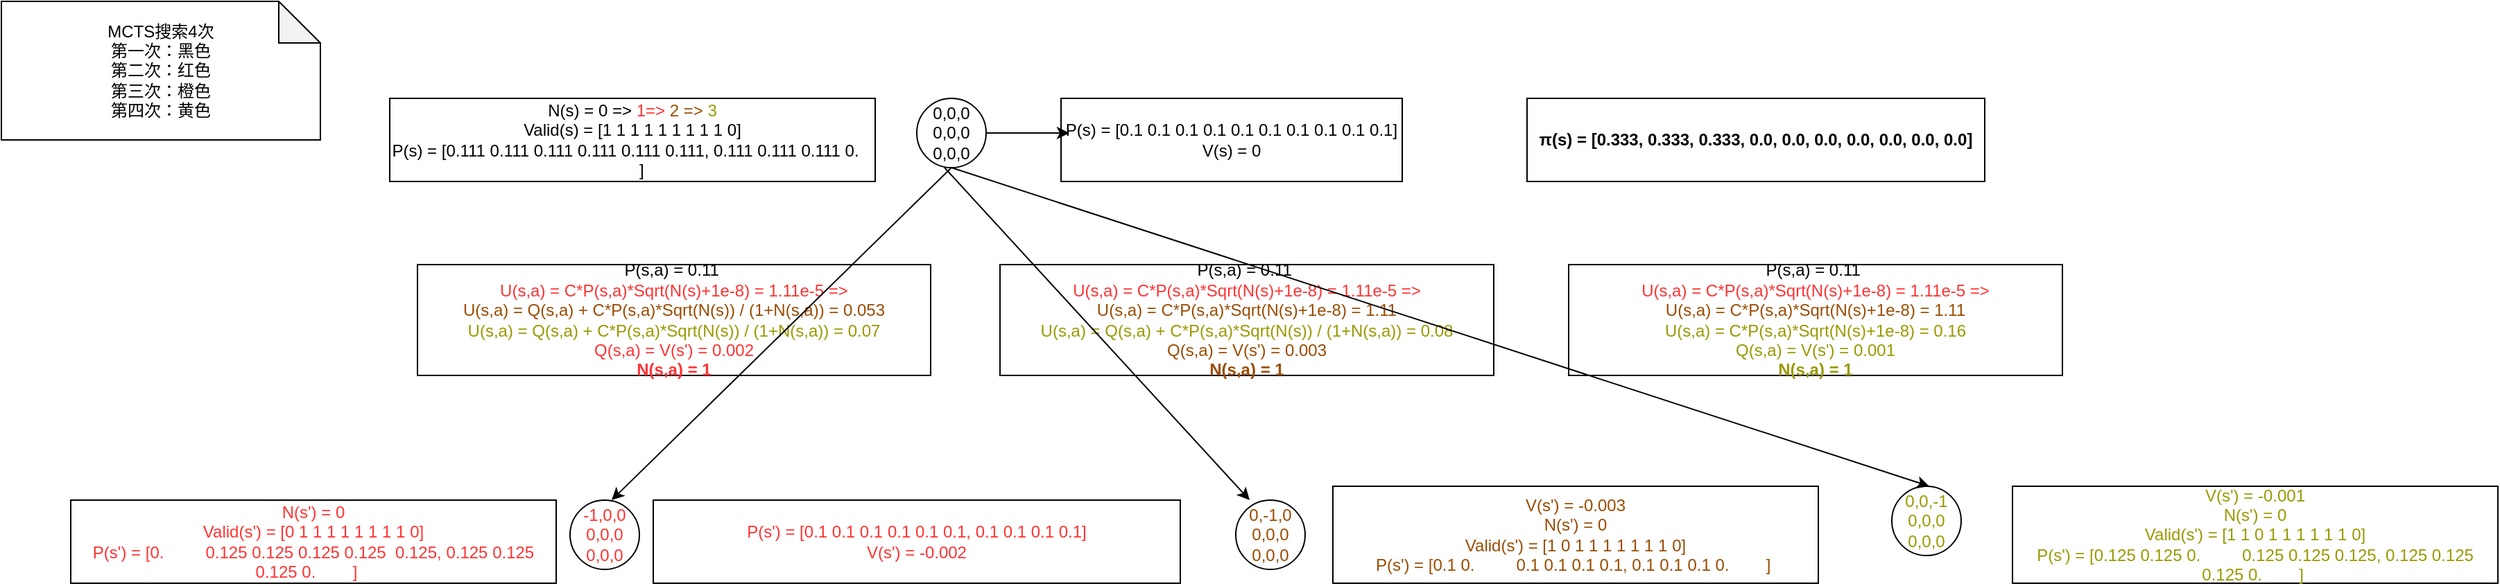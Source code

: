 <mxfile version="14.8.0" type="github" pages="6">
  <diagram id="eseIqtM9uzE_S86qqE30" name="MCTS-4-Step1">
    <mxGraphModel dx="2013" dy="668" grid="1" gridSize="10" guides="1" tooltips="1" connect="1" arrows="1" fold="1" page="1" pageScale="1" pageWidth="827" pageHeight="1169" math="0" shadow="0">
      <root>
        <mxCell id="0" />
        <mxCell id="1" parent="0" />
        <mxCell id="eI-PRouvu91oHGxH_K3C-1" value="0,0,0&lt;br&gt;0,0,0&lt;br&gt;0,0,0" style="ellipse;whiteSpace=wrap;html=1;aspect=fixed;" vertex="1" parent="1">
          <mxGeometry x="310" y="120" width="50" height="50" as="geometry" />
        </mxCell>
        <mxCell id="eI-PRouvu91oHGxH_K3C-5" value="P(s) =&amp;nbsp;[0.1 0.1 0.1 0.1 0.1 0.1 0.1 0.1 0.1 0.1]&lt;br&gt;V(s) = 0" style="rounded=0;whiteSpace=wrap;html=1;" vertex="1" parent="1">
          <mxGeometry x="414" y="120" width="246" height="60" as="geometry" />
        </mxCell>
        <mxCell id="eI-PRouvu91oHGxH_K3C-6" value="" style="endArrow=classic;html=1;exitX=1;exitY=0.5;exitDx=0;exitDy=0;" edge="1" parent="1" source="eI-PRouvu91oHGxH_K3C-1">
          <mxGeometry width="50" height="50" relative="1" as="geometry">
            <mxPoint x="370" y="290" as="sourcePoint" />
            <mxPoint x="420" y="145" as="targetPoint" />
          </mxGeometry>
        </mxCell>
        <mxCell id="eI-PRouvu91oHGxH_K3C-7" value="N(s) = 0 =&amp;gt; &lt;font color=&quot;#ff3333&quot;&gt;1=&amp;gt; &lt;/font&gt;&lt;font color=&quot;#994c00&quot;&gt;2 =&amp;gt; &lt;/font&gt;&lt;font color=&quot;#999900&quot;&gt;3&lt;/font&gt;&lt;br&gt;Valid(s) =&amp;nbsp;[1 1 1 1 1 1 1 1 1 0]&lt;br&gt;P(s) =&amp;nbsp;[0.111 0.111 0.111 0.111 0.111 0.111, 0.111 0.111 0.111 0.&amp;nbsp; &amp;nbsp; &amp;nbsp; &amp;nbsp; ]" style="rounded=0;whiteSpace=wrap;html=1;" vertex="1" parent="1">
          <mxGeometry x="-70" y="120" width="350" height="60" as="geometry" />
        </mxCell>
        <mxCell id="eI-PRouvu91oHGxH_K3C-8" value="P(s,a) = 0.11&amp;nbsp;&lt;br&gt;&lt;font color=&quot;#ff3333&quot;&gt;U(s,a) = C*P(s,a)*Sqrt(N(s)+1e-8) =&amp;nbsp;1.11e-5 =&amp;gt;&lt;br&gt;&lt;/font&gt;&lt;font color=&quot;#994c00&quot;&gt;U(s,a) = Q(s,a) + C*P(s,a)*Sqrt(N(s)) / (1+N(s,a)) =&amp;nbsp;0.053&lt;br&gt;&lt;/font&gt;&lt;font color=&quot;#999900&quot;&gt;U(s,a) = Q(s,a) + C*P(s,a)*Sqrt(N(s)) / (1+N(s,a)) =&amp;nbsp;0.07&lt;/font&gt;&lt;br&gt;&lt;font color=&quot;#ff3333&quot;&gt;Q(s,a) = V(s&#39;) = 0.002&lt;/font&gt;&lt;br&gt;&lt;font color=&quot;#ff3333&quot;&gt;&lt;b&gt;N(s,a) = 1&lt;/b&gt;&lt;/font&gt;" style="rounded=0;whiteSpace=wrap;html=1;" vertex="1" parent="1">
          <mxGeometry x="-50" y="240" width="370" height="80" as="geometry" />
        </mxCell>
        <mxCell id="eI-PRouvu91oHGxH_K3C-9" value="" style="endArrow=classic;html=1;exitX=0.5;exitY=1;exitDx=0;exitDy=0;" edge="1" parent="1" source="eI-PRouvu91oHGxH_K3C-1">
          <mxGeometry width="50" height="50" relative="1" as="geometry">
            <mxPoint x="-20" y="400" as="sourcePoint" />
            <mxPoint x="90" y="410" as="targetPoint" />
          </mxGeometry>
        </mxCell>
        <mxCell id="eI-PRouvu91oHGxH_K3C-10" value="&lt;font color=&quot;#ff3333&quot;&gt;-1,0,0&lt;br&gt;0,0,0&lt;br&gt;0,0,0&lt;/font&gt;" style="ellipse;whiteSpace=wrap;html=1;aspect=fixed;" vertex="1" parent="1">
          <mxGeometry x="60" y="410" width="50" height="50" as="geometry" />
        </mxCell>
        <mxCell id="eI-PRouvu91oHGxH_K3C-11" value="&lt;font color=&quot;#ff3333&quot;&gt;N(s&#39;) = 0&lt;br&gt;Valid(s&#39;) =&amp;nbsp;[0 1 1 1 1 1 1 1 1 0]&lt;br&gt;P(s&#39;) = [0.&amp;nbsp; &amp;nbsp; &amp;nbsp; &amp;nbsp; &amp;nbsp;0.125 0.125 0.125 0.125&amp;nbsp; 0.125, 0.125 0.125 0.125 0.&amp;nbsp; &amp;nbsp; &amp;nbsp; &amp;nbsp; ]&amp;nbsp; &amp;nbsp;&lt;/font&gt;" style="rounded=0;whiteSpace=wrap;html=1;" vertex="1" parent="1">
          <mxGeometry x="-300" y="410" width="350" height="60" as="geometry" />
        </mxCell>
        <mxCell id="eI-PRouvu91oHGxH_K3C-12" value="&lt;font color=&quot;#ff3333&quot;&gt;P(s&#39;) =&amp;nbsp;[0.1 0.1 0.1 0.1 0.1 0.1, 0.1 0.1 0.1 0.1]&lt;br&gt;V(s&#39;) = -0.002&lt;/font&gt;" style="rounded=0;whiteSpace=wrap;html=1;" vertex="1" parent="1">
          <mxGeometry x="120" y="410" width="380" height="60" as="geometry" />
        </mxCell>
        <mxCell id="eI-PRouvu91oHGxH_K3C-14" value="P(s,a) = 0.11&amp;nbsp;&lt;br&gt;&lt;span style=&quot;color: rgb(255 , 51 , 51)&quot;&gt;U(s,a) = C*P(s,a)*Sqrt(N(s)+1e-8) =&amp;nbsp;1.11e-5 =&amp;gt;&lt;br&gt;&lt;/span&gt;&lt;font color=&quot;#994c00&quot;&gt;U(s,a) = C*P(s,a)*Sqrt(N(s)+1e-8) =&amp;nbsp;1.11&lt;br&gt;&lt;/font&gt;&lt;span style=&quot;color: rgb(153 , 153 , 0)&quot;&gt;U(s,a) = Q(s,a) + C*P(s,a)*Sqrt(N(s)) / (1+N(s,a)) =&amp;nbsp;0.08&lt;/span&gt;&lt;font color=&quot;#994c00&quot;&gt;&lt;br&gt;Q(s,a) = V(s&#39;) =&amp;nbsp;&lt;/font&gt;&lt;span style=&quot;color: rgb(153 , 76 , 0)&quot;&gt;0.003&lt;/span&gt;&lt;font color=&quot;#994c00&quot;&gt;&lt;br&gt;&lt;b&gt;N(s,a) = 1&lt;/b&gt;&lt;/font&gt;&lt;span style=&quot;color: rgb(255 , 51 , 51)&quot;&gt;&lt;br&gt;&lt;/span&gt;" style="rounded=0;whiteSpace=wrap;html=1;" vertex="1" parent="1">
          <mxGeometry x="370" y="240" width="356" height="80" as="geometry" />
        </mxCell>
        <mxCell id="eI-PRouvu91oHGxH_K3C-15" value="&lt;font color=&quot;#994c00&quot;&gt;0,-1,0&lt;br&gt;0,0,0&lt;br&gt;0,0,0&lt;/font&gt;" style="ellipse;whiteSpace=wrap;html=1;aspect=fixed;" vertex="1" parent="1">
          <mxGeometry x="540" y="410" width="50" height="50" as="geometry" />
        </mxCell>
        <mxCell id="eI-PRouvu91oHGxH_K3C-16" value="" style="endArrow=classic;html=1;entryX=0.2;entryY=0;entryDx=0;entryDy=0;entryPerimeter=0;" edge="1" parent="1" target="eI-PRouvu91oHGxH_K3C-15">
          <mxGeometry width="50" height="50" relative="1" as="geometry">
            <mxPoint x="330" y="170" as="sourcePoint" />
            <mxPoint x="100" y="420" as="targetPoint" />
          </mxGeometry>
        </mxCell>
        <mxCell id="eI-PRouvu91oHGxH_K3C-18" value="&lt;span style=&quot;color: rgb(153 , 76 , 0)&quot;&gt;V(s&#39;) =&amp;nbsp;-0.003&lt;/span&gt;&lt;font color=&quot;#994c00&quot;&gt;&lt;br&gt;N(s&#39;) = 0&lt;br&gt;Valid(s&#39;) = [1 0 1 1 1 1 1 1 1 0]&lt;br&gt;P(s&#39;) = [0.1 0.&amp;nbsp; &amp;nbsp; &amp;nbsp; &amp;nbsp; &amp;nbsp;0.1 0.1 0.1 0.1, 0.1 0.1 0.1 0.&amp;nbsp; &amp;nbsp; &amp;nbsp; &amp;nbsp; ]&amp;nbsp;&lt;/font&gt;" style="rounded=0;whiteSpace=wrap;html=1;" vertex="1" parent="1">
          <mxGeometry x="610" y="400" width="350" height="70" as="geometry" />
        </mxCell>
        <mxCell id="eI-PRouvu91oHGxH_K3C-19" value="P(s,a) = 0.11&amp;nbsp;&lt;br&gt;&lt;span style=&quot;color: rgb(255 , 51 , 51)&quot;&gt;U(s,a) = C*P(s,a)*Sqrt(N(s)+1e-8) =&amp;nbsp;1.11e-5 =&amp;gt;&lt;br&gt;&lt;/span&gt;&lt;font color=&quot;#994c00&quot;&gt;U(s,a) = C*P(s,a)*Sqrt(N(s)+1e-8) =&amp;nbsp;1.11&lt;br&gt;&lt;/font&gt;&lt;font color=&quot;#999900&quot;&gt;U(s,a) = C*P(s,a)*Sqrt(N(s)+1e-8) = 0.16&lt;/font&gt;&lt;br&gt;&lt;font color=&quot;#999900&quot;&gt;Q(s,a) = V(s&#39;) =&amp;nbsp;&lt;/font&gt;&lt;span style=&quot;color: rgb(153 , 153 , 0)&quot;&gt;0.001&lt;/span&gt;&lt;font color=&quot;#999900&quot;&gt;&lt;br&gt;&lt;b&gt;N(s,a) = 1&lt;/b&gt;&lt;/font&gt;&lt;span style=&quot;color: rgb(255 , 51 , 51)&quot;&gt;&lt;br&gt;&lt;/span&gt;" style="rounded=0;whiteSpace=wrap;html=1;" vertex="1" parent="1">
          <mxGeometry x="780" y="240" width="356" height="80" as="geometry" />
        </mxCell>
        <mxCell id="eI-PRouvu91oHGxH_K3C-20" value="&lt;font color=&quot;#999900&quot;&gt;0,0,-1&lt;br&gt;0,0,0&lt;br&gt;0,0,0&lt;/font&gt;" style="ellipse;whiteSpace=wrap;html=1;aspect=fixed;" vertex="1" parent="1">
          <mxGeometry x="1013" y="400" width="50" height="50" as="geometry" />
        </mxCell>
        <mxCell id="eI-PRouvu91oHGxH_K3C-21" value="" style="endArrow=classic;html=1;exitX=0.5;exitY=1;exitDx=0;exitDy=0;" edge="1" parent="1" source="eI-PRouvu91oHGxH_K3C-1">
          <mxGeometry width="50" height="50" relative="1" as="geometry">
            <mxPoint x="340" y="180" as="sourcePoint" />
            <mxPoint x="1040" y="400" as="targetPoint" />
          </mxGeometry>
        </mxCell>
        <mxCell id="eI-PRouvu91oHGxH_K3C-23" value="&lt;span style=&quot;color: rgb(153 , 153 , 0)&quot;&gt;V(s&#39;) =&amp;nbsp;-0.001&lt;/span&gt;&lt;font color=&quot;#999900&quot;&gt;&lt;br&gt;N(s&#39;) = 0&lt;br&gt;Valid(s&#39;) = [1 1 0 1 1 1 1 1 1 0]&lt;br&gt;P(s&#39;) = [0.125 0.125 0.&amp;nbsp; &amp;nbsp; &amp;nbsp; &amp;nbsp; &amp;nbsp;0.125 0.125 0.125, 0.125 0.125 0.125 0.&amp;nbsp; &amp;nbsp; &amp;nbsp; &amp;nbsp; ]&amp;nbsp;&lt;/font&gt;" style="rounded=0;whiteSpace=wrap;html=1;" vertex="1" parent="1">
          <mxGeometry x="1100" y="400" width="350" height="70" as="geometry" />
        </mxCell>
        <mxCell id="eI-PRouvu91oHGxH_K3C-24" value="&lt;b&gt;π(s) = [0.333, 0.333, 0.333, 0.0, 0.0, 0.0, 0.0, 0.0, 0.0, 0.0]&lt;/b&gt;" style="rounded=0;whiteSpace=wrap;html=1;" vertex="1" parent="1">
          <mxGeometry x="750" y="120" width="330" height="60" as="geometry" />
        </mxCell>
        <mxCell id="eI-PRouvu91oHGxH_K3C-25" value="MCTS搜索4次&lt;br&gt;第一次：黑色&lt;br&gt;第二次：红色&lt;br&gt;第三次：橙色&lt;br&gt;第四次：黄色" style="shape=note;whiteSpace=wrap;html=1;backgroundOutline=1;darkOpacity=0.05;" vertex="1" parent="1">
          <mxGeometry x="-350" y="50" width="230" height="100" as="geometry" />
        </mxCell>
      </root>
    </mxGraphModel>
  </diagram>
  <diagram name="MCTS-4-Step2" id="uId4tfK9TZxWnJ29mlGb">
    <mxGraphModel dx="2013" dy="668" grid="1" gridSize="10" guides="1" tooltips="1" connect="1" arrows="1" fold="1" page="1" pageScale="1" pageWidth="827" pageHeight="1169" math="0" shadow="0">
      <root>
        <mxCell id="-bhhcVucZITTCVd08iuX-0" />
        <mxCell id="-bhhcVucZITTCVd08iuX-1" parent="-bhhcVucZITTCVd08iuX-0" />
        <mxCell id="-bhhcVucZITTCVd08iuX-2" value="&lt;b&gt;0,0,0&lt;br&gt;0,0,0&lt;br&gt;0,0,0&lt;/b&gt;" style="ellipse;whiteSpace=wrap;html=1;aspect=fixed;" vertex="1" parent="-bhhcVucZITTCVd08iuX-1">
          <mxGeometry x="310" y="120" width="50" height="50" as="geometry" />
        </mxCell>
        <mxCell id="-bhhcVucZITTCVd08iuX-3" value="P(s) =&amp;nbsp;[0.1 0.1 0.1 0.1 0.1 0.1 0.1 0.1 0.1 0.1]&lt;br&gt;V(s) = 0" style="rounded=0;whiteSpace=wrap;html=1;" vertex="1" parent="-bhhcVucZITTCVd08iuX-1">
          <mxGeometry x="414" y="120" width="246" height="60" as="geometry" />
        </mxCell>
        <mxCell id="-bhhcVucZITTCVd08iuX-4" value="" style="endArrow=classic;html=1;exitX=1;exitY=0.5;exitDx=0;exitDy=0;" edge="1" parent="-bhhcVucZITTCVd08iuX-1" source="-bhhcVucZITTCVd08iuX-2">
          <mxGeometry width="50" height="50" relative="1" as="geometry">
            <mxPoint x="370" y="290" as="sourcePoint" />
            <mxPoint x="420" y="145" as="targetPoint" />
          </mxGeometry>
        </mxCell>
        <mxCell id="-bhhcVucZITTCVd08iuX-5" value="N(s) = 0 =&amp;gt; &lt;font color=&quot;#ff3333&quot;&gt;1=&amp;gt; &lt;/font&gt;&lt;font color=&quot;#994c00&quot;&gt;2 =&amp;gt; &lt;/font&gt;&lt;font color=&quot;#999900&quot;&gt;3&lt;/font&gt;&lt;br&gt;Valid(s) =&amp;nbsp;[1 1 1 1 1 1 1 1 1 0]&lt;br&gt;P(s) =&amp;nbsp;[0.111 0.111 0.111 0.111 0.111 0.111, 0.111 0.111 0.111 0.&amp;nbsp; &amp;nbsp; &amp;nbsp; &amp;nbsp; ]" style="rounded=0;whiteSpace=wrap;html=1;" vertex="1" parent="-bhhcVucZITTCVd08iuX-1">
          <mxGeometry x="-70" y="120" width="350" height="60" as="geometry" />
        </mxCell>
        <mxCell id="-bhhcVucZITTCVd08iuX-6" value="P(s,a) = 0.11&amp;nbsp;&lt;br&gt;&lt;font color=&quot;#ff3333&quot;&gt;U(s,a) = C*P(s,a)*Sqrt(N(s)+1e-8) =&amp;nbsp;1.11e-5 =&amp;gt;&lt;br&gt;&lt;/font&gt;&lt;font color=&quot;#994c00&quot;&gt;U(s,a) = Q(s,a) + C*P(s,a)*Sqrt(N(s)) / (1+N(s,a)) =&amp;nbsp;0.053&lt;br&gt;&lt;/font&gt;&lt;font color=&quot;#999900&quot;&gt;U(s,a) = Q(s,a) + C*P(s,a)*Sqrt(N(s)) / (1+N(s,a)) =&amp;nbsp;0.07&lt;/font&gt;&lt;br&gt;&lt;font color=&quot;#ff3333&quot;&gt;Q(s,a) = V(s&#39;) = 0.002&lt;/font&gt;&lt;br&gt;&lt;font color=&quot;#ff3333&quot;&gt;&lt;b&gt;N(s,a) = 1&lt;/b&gt;&lt;/font&gt;" style="rounded=0;whiteSpace=wrap;html=1;" vertex="1" parent="-bhhcVucZITTCVd08iuX-1">
          <mxGeometry x="-50" y="240" width="370" height="80" as="geometry" />
        </mxCell>
        <mxCell id="-bhhcVucZITTCVd08iuX-7" value="" style="endArrow=classic;html=1;exitX=0.5;exitY=1;exitDx=0;exitDy=0;" edge="1" parent="-bhhcVucZITTCVd08iuX-1" source="-bhhcVucZITTCVd08iuX-2">
          <mxGeometry width="50" height="50" relative="1" as="geometry">
            <mxPoint x="-20" y="400" as="sourcePoint" />
            <mxPoint x="90" y="410" as="targetPoint" />
          </mxGeometry>
        </mxCell>
        <mxCell id="-bhhcVucZITTCVd08iuX-8" value="&lt;font color=&quot;#ff3333&quot;&gt;-1,0,0&lt;br&gt;0,0,0&lt;br&gt;0,0,0&lt;/font&gt;" style="ellipse;whiteSpace=wrap;html=1;aspect=fixed;" vertex="1" parent="-bhhcVucZITTCVd08iuX-1">
          <mxGeometry x="60" y="410" width="50" height="50" as="geometry" />
        </mxCell>
        <mxCell id="-bhhcVucZITTCVd08iuX-9" value="&lt;font color=&quot;#ff3333&quot;&gt;N(s&#39;) = 0&lt;br&gt;Valid(s&#39;) =&amp;nbsp;[0 1 1 1 1 1 1 1 1 0]&lt;br&gt;P(s&#39;) = [0.&amp;nbsp; &amp;nbsp; &amp;nbsp; &amp;nbsp; &amp;nbsp;0.125 0.125 0.125 0.125&amp;nbsp; 0.125, 0.125 0.125 0.125 0.&amp;nbsp; &amp;nbsp; &amp;nbsp; &amp;nbsp; ]&amp;nbsp; &amp;nbsp;&lt;/font&gt;" style="rounded=0;whiteSpace=wrap;html=1;" vertex="1" parent="-bhhcVucZITTCVd08iuX-1">
          <mxGeometry x="-300" y="410" width="350" height="60" as="geometry" />
        </mxCell>
        <mxCell id="-bhhcVucZITTCVd08iuX-10" value="&lt;font color=&quot;#ff3333&quot;&gt;P(s&#39;) =&amp;nbsp;[0.1 0.1 0.1 0.1 0.1 0.1, 0.1 0.1 0.1 0.1]&lt;br&gt;V(s&#39;) = -0.002&lt;/font&gt;" style="rounded=0;whiteSpace=wrap;html=1;" vertex="1" parent="-bhhcVucZITTCVd08iuX-1">
          <mxGeometry x="120" y="410" width="380" height="60" as="geometry" />
        </mxCell>
        <mxCell id="-bhhcVucZITTCVd08iuX-11" value="P(s,a) = 0.11&amp;nbsp;&lt;br&gt;&lt;span style=&quot;color: rgb(255 , 51 , 51)&quot;&gt;U(s,a) = C*P(s,a)*Sqrt(N(s)+1e-8) =&amp;nbsp;1.11e-5 =&amp;gt;&lt;br&gt;&lt;/span&gt;&lt;font color=&quot;#994c00&quot;&gt;U(s,a) = C*P(s,a)*Sqrt(N(s)+1e-8) =&amp;nbsp;1.11&lt;br&gt;&lt;/font&gt;&lt;span style=&quot;color: rgb(153 , 153 , 0)&quot;&gt;U(s,a) = Q(s,a) + C*P(s,a)*Sqrt(N(s)) / (1+N(s,a)) =&amp;nbsp;0.08&lt;/span&gt;&lt;font color=&quot;#994c00&quot;&gt;&lt;br&gt;Q(s,a) = V(s&#39;) =&amp;nbsp;&lt;/font&gt;&lt;span style=&quot;color: rgb(153 , 76 , 0)&quot;&gt;0.003&lt;/span&gt;&lt;font color=&quot;#994c00&quot;&gt;&lt;br&gt;&lt;b&gt;N(s,a) = 1&lt;/b&gt;&lt;/font&gt;&lt;span style=&quot;color: rgb(255 , 51 , 51)&quot;&gt;&lt;br&gt;&lt;/span&gt;" style="rounded=0;whiteSpace=wrap;html=1;" vertex="1" parent="-bhhcVucZITTCVd08iuX-1">
          <mxGeometry x="370" y="240" width="356" height="80" as="geometry" />
        </mxCell>
        <mxCell id="-bhhcVucZITTCVd08iuX-12" value="&lt;font color=&quot;#994c00&quot;&gt;&lt;b&gt;0,-1,0&lt;br&gt;0,0,0&lt;br&gt;0,0,0&lt;/b&gt;&lt;/font&gt;" style="ellipse;whiteSpace=wrap;html=1;aspect=fixed;" vertex="1" parent="-bhhcVucZITTCVd08iuX-1">
          <mxGeometry x="540" y="410" width="50" height="50" as="geometry" />
        </mxCell>
        <mxCell id="-bhhcVucZITTCVd08iuX-13" value="" style="endArrow=classic;html=1;entryX=0.2;entryY=0;entryDx=0;entryDy=0;entryPerimeter=0;" edge="1" parent="-bhhcVucZITTCVd08iuX-1" target="-bhhcVucZITTCVd08iuX-12">
          <mxGeometry width="50" height="50" relative="1" as="geometry">
            <mxPoint x="330" y="170" as="sourcePoint" />
            <mxPoint x="100" y="420" as="targetPoint" />
          </mxGeometry>
        </mxCell>
        <mxCell id="-bhhcVucZITTCVd08iuX-14" value="&lt;span style=&quot;color: rgb(153 , 76 , 0)&quot;&gt;V(s&#39;) =&amp;nbsp;-0.003&lt;/span&gt;&lt;font color=&quot;#994c00&quot;&gt;&lt;br&gt;N(s&#39;) = 0 =&amp;gt; &lt;/font&gt;&lt;font color=&quot;#66cc00&quot;&gt;1 =&amp;gt; &lt;/font&gt;&lt;font color=&quot;#00cccc&quot;&gt;2 =&amp;gt; &lt;/font&gt;&lt;font color=&quot;#b266ff&quot;&gt;3 =&amp;gt; &lt;/font&gt;&lt;font color=&quot;#999999&quot;&gt;4&lt;/font&gt;&lt;br&gt;&lt;font color=&quot;#994c00&quot;&gt;Valid(s&#39;) = [1 0 1 1 1 1 1 1 1 0]&lt;/font&gt;&lt;br&gt;&lt;font color=&quot;#994c00&quot;&gt;P(s&#39;) =&amp;nbsp;[0.125 0.&amp;nbsp; &amp;nbsp; &amp;nbsp; &amp;nbsp; &amp;nbsp;0.125 0.125 0.125 0.125, 0.125 0.125 0.125 0.&amp;nbsp; &amp;nbsp; &amp;nbsp; &amp;nbsp; ]&lt;/font&gt;" style="rounded=0;whiteSpace=wrap;html=1;" vertex="1" parent="-bhhcVucZITTCVd08iuX-1">
          <mxGeometry x="610" y="400" width="350" height="70" as="geometry" />
        </mxCell>
        <mxCell id="-bhhcVucZITTCVd08iuX-15" value="P(s,a) = 0.11&amp;nbsp;&lt;br&gt;&lt;span style=&quot;color: rgb(255 , 51 , 51)&quot;&gt;U(s,a) = C*P(s,a)*Sqrt(N(s)+1e-8) =&amp;nbsp;1.11e-5 =&amp;gt;&lt;br&gt;&lt;/span&gt;&lt;font color=&quot;#994c00&quot;&gt;U(s,a) = C*P(s,a)*Sqrt(N(s)+1e-8) =&amp;nbsp;1.11&lt;br&gt;&lt;/font&gt;&lt;font color=&quot;#999900&quot;&gt;U(s,a) = C*P(s,a)*Sqrt(N(s)+1e-8) = 0.16&lt;/font&gt;&lt;br&gt;&lt;font color=&quot;#999900&quot;&gt;Q(s,a) = V(s&#39;) =&amp;nbsp;&lt;/font&gt;&lt;span style=&quot;color: rgb(153 , 153 , 0)&quot;&gt;0.001&lt;/span&gt;&lt;font color=&quot;#999900&quot;&gt;&lt;br&gt;&lt;b&gt;N(s,a) = 1&lt;/b&gt;&lt;/font&gt;&lt;span style=&quot;color: rgb(255 , 51 , 51)&quot;&gt;&lt;br&gt;&lt;/span&gt;" style="rounded=0;whiteSpace=wrap;html=1;" vertex="1" parent="-bhhcVucZITTCVd08iuX-1">
          <mxGeometry x="780" y="240" width="356" height="80" as="geometry" />
        </mxCell>
        <mxCell id="-bhhcVucZITTCVd08iuX-16" value="&lt;font color=&quot;#999900&quot;&gt;0,0,-1&lt;br&gt;0,0,0&lt;br&gt;0,0,0&lt;/font&gt;" style="ellipse;whiteSpace=wrap;html=1;aspect=fixed;" vertex="1" parent="-bhhcVucZITTCVd08iuX-1">
          <mxGeometry x="1013" y="400" width="50" height="50" as="geometry" />
        </mxCell>
        <mxCell id="-bhhcVucZITTCVd08iuX-17" value="" style="endArrow=classic;html=1;exitX=0.5;exitY=1;exitDx=0;exitDy=0;" edge="1" parent="-bhhcVucZITTCVd08iuX-1" source="-bhhcVucZITTCVd08iuX-2">
          <mxGeometry width="50" height="50" relative="1" as="geometry">
            <mxPoint x="340" y="180" as="sourcePoint" />
            <mxPoint x="1040" y="400" as="targetPoint" />
          </mxGeometry>
        </mxCell>
        <mxCell id="-bhhcVucZITTCVd08iuX-18" value="&lt;span style=&quot;color: rgb(153 , 153 , 0)&quot;&gt;V(s&#39;) =&amp;nbsp;-0.001&lt;/span&gt;&lt;font color=&quot;#999900&quot;&gt;&lt;br&gt;N(s&#39;) = 0&lt;br&gt;Valid(s&#39;) = [1 1 0 1 1 1 1 1 1 0]&lt;br&gt;P(s&#39;) = [0.125 0.125 0.&amp;nbsp; &amp;nbsp; &amp;nbsp; &amp;nbsp; &amp;nbsp;0.125 0.125 0.125, 0.125 0.125 0.125 0.&amp;nbsp; &amp;nbsp; &amp;nbsp; &amp;nbsp; ]&amp;nbsp;&lt;/font&gt;" style="rounded=0;whiteSpace=wrap;html=1;" vertex="1" parent="-bhhcVucZITTCVd08iuX-1">
          <mxGeometry x="1100" y="400" width="350" height="70" as="geometry" />
        </mxCell>
        <mxCell id="-bhhcVucZITTCVd08iuX-19" value="&lt;b&gt;π(s) = [0.333, 0.333, 0.333, 0.0, 0.0, 0.0, 0.0, 0.0, 0.0, 0.0]&lt;/b&gt;" style="rounded=0;whiteSpace=wrap;html=1;" vertex="1" parent="-bhhcVucZITTCVd08iuX-1">
          <mxGeometry x="750" y="120" width="330" height="60" as="geometry" />
        </mxCell>
        <mxCell id="-bhhcVucZITTCVd08iuX-20" value="MCTS搜索4次&lt;br&gt;第一次：绿色&lt;br&gt;第二次：蓝色&lt;br&gt;第三次：紫色&lt;br&gt;第四次：灰色" style="shape=note;whiteSpace=wrap;html=1;backgroundOutline=1;darkOpacity=0.05;" vertex="1" parent="-bhhcVucZITTCVd08iuX-1">
          <mxGeometry x="-350" y="50" width="230" height="100" as="geometry" />
        </mxCell>
        <mxCell id="-bhhcVucZITTCVd08iuX-21" value="&lt;font color=&quot;#9933ff&quot;&gt;&lt;b&gt;0,1,0&lt;br&gt;0,0,-1&lt;br&gt;0,0,0&lt;/b&gt;&lt;/font&gt;" style="ellipse;whiteSpace=wrap;html=1;aspect=fixed;" vertex="1" parent="-bhhcVucZITTCVd08iuX-1">
          <mxGeometry x="540" y="650" width="50" height="50" as="geometry" />
        </mxCell>
        <mxCell id="-bhhcVucZITTCVd08iuX-22" value="&lt;b&gt;0,0,0&lt;br&gt;0,0,0&lt;br&gt;0,0,0&lt;/b&gt;" style="ellipse;whiteSpace=wrap;html=1;aspect=fixed;" vertex="1" parent="-bhhcVucZITTCVd08iuX-1">
          <mxGeometry x="-463" y="140" width="50" height="50" as="geometry" />
        </mxCell>
        <mxCell id="-bhhcVucZITTCVd08iuX-23" value="&lt;b&gt;0,1,0&lt;br&gt;0,0,0&lt;br&gt;0,0,0&lt;/b&gt;" style="ellipse;whiteSpace=wrap;html=1;aspect=fixed;" vertex="1" parent="-bhhcVucZITTCVd08iuX-1">
          <mxGeometry x="-463" y="420" width="50" height="50" as="geometry" />
        </mxCell>
        <mxCell id="-bhhcVucZITTCVd08iuX-24" value="" style="endArrow=classic;html=1;exitX=0.5;exitY=1;exitDx=0;exitDy=0;" edge="1" parent="-bhhcVucZITTCVd08iuX-1" source="-bhhcVucZITTCVd08iuX-22" target="-bhhcVucZITTCVd08iuX-23">
          <mxGeometry width="50" height="50" relative="1" as="geometry">
            <mxPoint x="-10" y="480" as="sourcePoint" />
            <mxPoint x="40" y="430" as="targetPoint" />
          </mxGeometry>
        </mxCell>
        <mxCell id="-bhhcVucZITTCVd08iuX-25" value="&lt;font color=&quot;#9933ff&quot;&gt;P(s,a) = 0.125&lt;br&gt;U(s,a) = C*P(s,a)*Sqrt(N(s)+1e-8) = 0.176&lt;br&gt;Q(s,a) = V(s&#39;) = 0.001&lt;br&gt;&lt;b&gt;N(s,a) = 1&lt;/b&gt;&lt;/font&gt;&lt;span style=&quot;color: rgb(255 , 51 , 51)&quot;&gt;&lt;br&gt;&lt;/span&gt;" style="rounded=0;whiteSpace=wrap;html=1;" vertex="1" parent="-bhhcVucZITTCVd08iuX-1">
          <mxGeometry x="488" y="540" width="240" height="80" as="geometry" />
        </mxCell>
        <mxCell id="-bhhcVucZITTCVd08iuX-26" value="&lt;font color=&quot;#b266ff&quot;&gt;V(s&#39;) = -0.001&lt;br&gt;N(s&#39;) = 0&lt;br&gt;Valid(s&#39;) = [1 0 1 1 1 0 1 1 1 0]&lt;br&gt;P(s&#39;) =&amp;nbsp;[0.142 0.&amp;nbsp; &amp;nbsp; &amp;nbsp; &amp;nbsp; &amp;nbsp;0.143 0.143 0.143 0., 0.143 0.143 0.143 0.&amp;nbsp; &amp;nbsp; &amp;nbsp; &amp;nbsp; ]&lt;/font&gt;" style="rounded=0;whiteSpace=wrap;html=1;" vertex="1" parent="-bhhcVucZITTCVd08iuX-1">
          <mxGeometry x="620" y="640" width="350" height="70" as="geometry" />
        </mxCell>
        <mxCell id="-bhhcVucZITTCVd08iuX-27" value="" style="endArrow=classic;html=1;exitX=0.5;exitY=1;exitDx=0;exitDy=0;" edge="1" parent="-bhhcVucZITTCVd08iuX-1" source="-bhhcVucZITTCVd08iuX-12" target="-bhhcVucZITTCVd08iuX-21">
          <mxGeometry width="50" height="50" relative="1" as="geometry">
            <mxPoint x="370" y="630" as="sourcePoint" />
            <mxPoint x="420" y="580" as="targetPoint" />
          </mxGeometry>
        </mxCell>
        <mxCell id="-bhhcVucZITTCVd08iuX-28" value="&lt;font color=&quot;#00cccc&quot;&gt;0,1,-1&lt;br&gt;0,0,0&lt;br&gt;0,0,0&lt;/font&gt;" style="ellipse;whiteSpace=wrap;html=1;aspect=fixed;" vertex="1" parent="-bhhcVucZITTCVd08iuX-1">
          <mxGeometry x="364" y="650" width="50" height="50" as="geometry" />
        </mxCell>
        <mxCell id="-bhhcVucZITTCVd08iuX-29" value="" style="endArrow=classic;html=1;exitX=0.5;exitY=1;exitDx=0;exitDy=0;entryX=0.5;entryY=0;entryDx=0;entryDy=0;" edge="1" parent="-bhhcVucZITTCVd08iuX-1" source="-bhhcVucZITTCVd08iuX-12" target="-bhhcVucZITTCVd08iuX-28">
          <mxGeometry width="50" height="50" relative="1" as="geometry">
            <mxPoint x="575" y="470" as="sourcePoint" />
            <mxPoint x="380" y="660" as="targetPoint" />
          </mxGeometry>
        </mxCell>
        <mxCell id="-bhhcVucZITTCVd08iuX-30" value="&lt;font color=&quot;#00cccc&quot;&gt;P(s,a) = 0.125&lt;br&gt;U(s,a) = C*P(s,a)*Sqrt(N(s)+1e-8) = 0.125&lt;br&gt;Q(s,a) = V(s&#39;) = -0.0&lt;br&gt;&lt;b&gt;N(s,a) = 1&lt;/b&gt;&lt;/font&gt;&lt;span style=&quot;color: rgb(255 , 51 , 51)&quot;&gt;&lt;br&gt;&lt;/span&gt;" style="rounded=0;whiteSpace=wrap;html=1;" vertex="1" parent="-bhhcVucZITTCVd08iuX-1">
          <mxGeometry x="230" y="540" width="248" height="80" as="geometry" />
        </mxCell>
        <mxCell id="-bhhcVucZITTCVd08iuX-31" value="&lt;font color=&quot;#00cccc&quot;&gt;V(s&#39;) = 0.0&lt;br&gt;N(s&#39;) = 0&lt;br&gt;Valid(s&#39;) = [1 0 0 1 1 1 1 1 1 0]&lt;br&gt;P(s&#39;) =&amp;nbsp;[0.142&amp;nbsp; 0.&amp;nbsp; &amp;nbsp; &amp;nbsp; &amp;nbsp; &amp;nbsp;0.&amp;nbsp; &amp;nbsp; &amp;nbsp; &amp;nbsp; &amp;nbsp;0.142 0.143 0.143, 0.143 0.143 0.143 0.&amp;nbsp; &amp;nbsp; &amp;nbsp; &amp;nbsp; ]&lt;/font&gt;" style="rounded=0;whiteSpace=wrap;html=1;" vertex="1" parent="-bhhcVucZITTCVd08iuX-1">
          <mxGeometry x="-10" y="640" width="350" height="70" as="geometry" />
        </mxCell>
        <mxCell id="-bhhcVucZITTCVd08iuX-32" value="&lt;font color=&quot;#66cc00&quot;&gt;0,1,0&lt;br&gt;0,0,0&lt;br&gt;-1,0,0&lt;/font&gt;" style="ellipse;whiteSpace=wrap;html=1;aspect=fixed;" vertex="1" parent="-bhhcVucZITTCVd08iuX-1">
          <mxGeometry x="990" y="650" width="50" height="50" as="geometry" />
        </mxCell>
        <mxCell id="-bhhcVucZITTCVd08iuX-33" value="&lt;font color=&quot;#66cc00&quot;&gt;P(s,a) = 0.13&lt;br&gt;U(s,a) = C*P(s,a)*Sqrt(N(s)+1e-8) = 1.3e-5&lt;br&gt;Q(s,a) = V(s&#39;) =&amp;nbsp;&lt;/font&gt;&lt;span style=&quot;color: rgb(102 , 204 , 0)&quot;&gt;0.0&lt;/span&gt;&lt;font color=&quot;#66cc00&quot;&gt;&lt;br&gt;&lt;b&gt;N(s,a) = 1&lt;/b&gt;&lt;/font&gt;&lt;span style=&quot;color: rgb(255 , 51 , 51)&quot;&gt;&lt;br&gt;&lt;/span&gt;" style="rounded=0;whiteSpace=wrap;html=1;" vertex="1" parent="-bhhcVucZITTCVd08iuX-1">
          <mxGeometry x="744" y="540" width="246" height="80" as="geometry" />
        </mxCell>
        <mxCell id="-bhhcVucZITTCVd08iuX-34" value="&lt;font color=&quot;#66cc00&quot;&gt;V(s&#39;) =&amp;nbsp;-0.0&lt;br&gt;N(s&#39;) = 0&lt;br&gt;Valid(s&#39;) = [1 0 1 1 1 1 0 1 1 0]&lt;br&gt;P(s&#39;) =&amp;nbsp;[0.142&amp;nbsp; 0.&amp;nbsp; &amp;nbsp; &amp;nbsp; &amp;nbsp; &amp;nbsp;0.143 0.143 0.143&amp;nbsp; 0.143, 0.&amp;nbsp; &amp;nbsp; &amp;nbsp; &amp;nbsp; &amp;nbsp;0.143 0.143 0.&amp;nbsp; &amp;nbsp; &amp;nbsp; &amp;nbsp; ]&lt;/font&gt;" style="rounded=0;whiteSpace=wrap;html=1;" vertex="1" parent="-bhhcVucZITTCVd08iuX-1">
          <mxGeometry x="1070" y="640" width="350" height="70" as="geometry" />
        </mxCell>
        <mxCell id="-bhhcVucZITTCVd08iuX-35" value="" style="endArrow=classic;html=1;exitX=0.5;exitY=1;exitDx=0;exitDy=0;" edge="1" parent="-bhhcVucZITTCVd08iuX-1" source="-bhhcVucZITTCVd08iuX-12" target="-bhhcVucZITTCVd08iuX-32">
          <mxGeometry width="50" height="50" relative="1" as="geometry">
            <mxPoint x="575" y="470" as="sourcePoint" />
            <mxPoint x="575" y="660" as="targetPoint" />
          </mxGeometry>
        </mxCell>
        <mxCell id="-bhhcVucZITTCVd08iuX-36" value="&lt;font color=&quot;#999999&quot;&gt;0,1,0&lt;br&gt;0,0,0&lt;br&gt;0,-1,0&lt;/font&gt;" style="ellipse;whiteSpace=wrap;html=1;aspect=fixed;" vertex="1" parent="-bhhcVucZITTCVd08iuX-1">
          <mxGeometry x="1470" y="650" width="50" height="50" as="geometry" />
        </mxCell>
        <mxCell id="-bhhcVucZITTCVd08iuX-37" value="" style="endArrow=classic;html=1;exitX=0.5;exitY=1;exitDx=0;exitDy=0;entryX=0.5;entryY=0;entryDx=0;entryDy=0;" edge="1" parent="-bhhcVucZITTCVd08iuX-1" source="-bhhcVucZITTCVd08iuX-12" target="-bhhcVucZITTCVd08iuX-36">
          <mxGeometry width="50" height="50" relative="1" as="geometry">
            <mxPoint x="575" y="480" as="sourcePoint" />
            <mxPoint x="1002.442" y="674.222" as="targetPoint" />
          </mxGeometry>
        </mxCell>
        <mxCell id="-bhhcVucZITTCVd08iuX-38" value="&lt;font color=&quot;#999999&quot;&gt;P(s,a) = 0.125&lt;br&gt;U(s,a) = C*P(s,a)*Sqrt(N(s)+1e-8) = 0.216&lt;br&gt;Q(s,a) = V(s&#39;) = 0.002&lt;br&gt;&lt;b&gt;N(s,a) = 1&lt;/b&gt;&lt;/font&gt;&lt;span style=&quot;color: rgb(255 , 51 , 51)&quot;&gt;&lt;br&gt;&lt;/span&gt;" style="rounded=0;whiteSpace=wrap;html=1;" vertex="1" parent="-bhhcVucZITTCVd08iuX-1">
          <mxGeometry x="1010" y="540" width="246" height="80" as="geometry" />
        </mxCell>
        <mxCell id="-bhhcVucZITTCVd08iuX-39" value="&lt;font color=&quot;#999999&quot;&gt;V(s&#39;) = -0.002&lt;br&gt;N(s&#39;) = 0&lt;br&gt;Valid(s&#39;) = [1 0 1 1 1 1 1 0 1 0]&lt;br&gt;P(s&#39;) =&amp;nbsp;[0.142 0.&amp;nbsp; &amp;nbsp; &amp;nbsp; &amp;nbsp; &amp;nbsp;0.143 0.143 0.143 0.143, 0.143 0.&amp;nbsp; &amp;nbsp; &amp;nbsp; &amp;nbsp; &amp;nbsp;0.143 0.&amp;nbsp; &amp;nbsp; &amp;nbsp; &amp;nbsp; ]&lt;/font&gt;" style="rounded=0;whiteSpace=wrap;html=1;" vertex="1" parent="-bhhcVucZITTCVd08iuX-1">
          <mxGeometry x="1530" y="640" width="350" height="70" as="geometry" />
        </mxCell>
        <mxCell id="-bhhcVucZITTCVd08iuX-40" value="&lt;b&gt;π(s) =&amp;nbsp;[0.0, 0.0, 0.25, 0.0, 0.0, 0.25, 0.25, 0.25, 0.0, 0.0]&lt;/b&gt;" style="rounded=0;whiteSpace=wrap;html=1;" vertex="1" parent="-bhhcVucZITTCVd08iuX-1">
          <mxGeometry x="1510" y="400" width="330" height="60" as="geometry" />
        </mxCell>
        <mxCell id="-bhhcVucZITTCVd08iuX-41" value="&lt;b&gt;0,1,0&lt;br&gt;0,0,-1&lt;br&gt;0,0,0&lt;/b&gt;" style="ellipse;whiteSpace=wrap;html=1;aspect=fixed;" vertex="1" parent="-bhhcVucZITTCVd08iuX-1">
          <mxGeometry x="-463" y="670" width="50" height="50" as="geometry" />
        </mxCell>
        <mxCell id="-bhhcVucZITTCVd08iuX-42" value="" style="endArrow=classic;html=1;exitX=0.5;exitY=1;exitDx=0;exitDy=0;" edge="1" parent="-bhhcVucZITTCVd08iuX-1" source="-bhhcVucZITTCVd08iuX-23" target="-bhhcVucZITTCVd08iuX-41">
          <mxGeometry width="50" height="50" relative="1" as="geometry">
            <mxPoint x="-360" y="430" as="sourcePoint" />
            <mxPoint x="-360" y="660" as="targetPoint" />
          </mxGeometry>
        </mxCell>
        <mxCell id="-bhhcVucZITTCVd08iuX-43" value="" style="endArrow=classic;html=1;exitX=0.5;exitY=1;exitDx=0;exitDy=0;" edge="1" parent="-bhhcVucZITTCVd08iuX-1" source="-bhhcVucZITTCVd08iuX-21">
          <mxGeometry width="50" height="50" relative="1" as="geometry">
            <mxPoint x="530" y="820" as="sourcePoint" />
            <mxPoint x="565" y="840" as="targetPoint" />
          </mxGeometry>
        </mxCell>
      </root>
    </mxGraphModel>
  </diagram>
  <diagram name="MCTS-4-Step3~9" id="sSQgZ2KJ3rJKWE8kRXhy">
    <mxGraphModel dx="1815" dy="557" grid="1" gridSize="10" guides="1" tooltips="1" connect="1" arrows="1" fold="1" page="1" pageScale="1" pageWidth="827" pageHeight="1169" math="0" shadow="0">
      <root>
        <mxCell id="7wMSd4RT4QH1IxfCffRJ-0" />
        <mxCell id="7wMSd4RT4QH1IxfCffRJ-1" parent="7wMSd4RT4QH1IxfCffRJ-0" />
        <mxCell id="7wMSd4RT4QH1IxfCffRJ-2" value="&lt;b&gt;0,0,0&lt;br&gt;0,0,0&lt;br&gt;0,0,0&lt;/b&gt;" style="ellipse;whiteSpace=wrap;html=1;aspect=fixed;" vertex="1" parent="7wMSd4RT4QH1IxfCffRJ-1">
          <mxGeometry x="310" y="120" width="50" height="50" as="geometry" />
        </mxCell>
        <mxCell id="7wMSd4RT4QH1IxfCffRJ-3" value="P(s) =&amp;nbsp;[0.1 0.1 0.1 0.1 0.1 0.1 0.1 0.1 0.1 0.1]&lt;br&gt;V(s) = 0" style="rounded=0;whiteSpace=wrap;html=1;" vertex="1" parent="7wMSd4RT4QH1IxfCffRJ-1">
          <mxGeometry x="414" y="120" width="246" height="60" as="geometry" />
        </mxCell>
        <mxCell id="7wMSd4RT4QH1IxfCffRJ-4" value="" style="endArrow=classic;html=1;exitX=1;exitY=0.5;exitDx=0;exitDy=0;" edge="1" parent="7wMSd4RT4QH1IxfCffRJ-1" source="7wMSd4RT4QH1IxfCffRJ-2">
          <mxGeometry width="50" height="50" relative="1" as="geometry">
            <mxPoint x="370" y="290" as="sourcePoint" />
            <mxPoint x="420" y="145" as="targetPoint" />
          </mxGeometry>
        </mxCell>
        <mxCell id="7wMSd4RT4QH1IxfCffRJ-5" value="N(s) = 0 =&amp;gt; &lt;font color=&quot;#ff3333&quot;&gt;1=&amp;gt; &lt;/font&gt;&lt;font color=&quot;#994c00&quot;&gt;2 =&amp;gt; &lt;/font&gt;&lt;font color=&quot;#999900&quot;&gt;3&lt;/font&gt;&lt;br&gt;Valid(s) =&amp;nbsp;[1 1 1 1 1 1 1 1 1 0]&lt;br&gt;P(s) =&amp;nbsp;[0.111 0.111 0.111 0.111 0.111 0.111, 0.111 0.111 0.111 0.&amp;nbsp; &amp;nbsp; &amp;nbsp; &amp;nbsp; ]" style="rounded=0;whiteSpace=wrap;html=1;" vertex="1" parent="7wMSd4RT4QH1IxfCffRJ-1">
          <mxGeometry x="-70" y="120" width="350" height="60" as="geometry" />
        </mxCell>
        <mxCell id="7wMSd4RT4QH1IxfCffRJ-6" value="P(s,a) = 0.11&amp;nbsp;&lt;br&gt;&lt;font color=&quot;#ff3333&quot;&gt;U(s,a) = C*P(s,a)*Sqrt(N(s)+1e-8) =&amp;nbsp;1.11e-5 =&amp;gt;&lt;br&gt;&lt;/font&gt;&lt;font color=&quot;#994c00&quot;&gt;U(s,a) = Q(s,a) + C*P(s,a)*Sqrt(N(s)) / (1+N(s,a)) =&amp;nbsp;0.053&lt;br&gt;&lt;/font&gt;&lt;font color=&quot;#999900&quot;&gt;U(s,a) = Q(s,a) + C*P(s,a)*Sqrt(N(s)) / (1+N(s,a)) =&amp;nbsp;0.07&lt;/font&gt;&lt;br&gt;&lt;font color=&quot;#ff3333&quot;&gt;Q(s,a) = V(s&#39;) = 0.002&lt;/font&gt;&lt;br&gt;&lt;font color=&quot;#ff3333&quot;&gt;&lt;b&gt;N(s,a) = 1&lt;/b&gt;&lt;/font&gt;" style="rounded=0;whiteSpace=wrap;html=1;" vertex="1" parent="7wMSd4RT4QH1IxfCffRJ-1">
          <mxGeometry x="-50" y="240" width="370" height="80" as="geometry" />
        </mxCell>
        <mxCell id="7wMSd4RT4QH1IxfCffRJ-7" value="" style="endArrow=classic;html=1;exitX=0.5;exitY=1;exitDx=0;exitDy=0;" edge="1" parent="7wMSd4RT4QH1IxfCffRJ-1" source="7wMSd4RT4QH1IxfCffRJ-2">
          <mxGeometry width="50" height="50" relative="1" as="geometry">
            <mxPoint x="-20" y="400" as="sourcePoint" />
            <mxPoint x="90" y="410" as="targetPoint" />
          </mxGeometry>
        </mxCell>
        <mxCell id="7wMSd4RT4QH1IxfCffRJ-8" value="&lt;font color=&quot;#ff3333&quot;&gt;-1,0,0&lt;br&gt;0,0,0&lt;br&gt;0,0,0&lt;/font&gt;" style="ellipse;whiteSpace=wrap;html=1;aspect=fixed;" vertex="1" parent="7wMSd4RT4QH1IxfCffRJ-1">
          <mxGeometry x="60" y="410" width="50" height="50" as="geometry" />
        </mxCell>
        <mxCell id="7wMSd4RT4QH1IxfCffRJ-9" value="&lt;font color=&quot;#ff3333&quot;&gt;N(s&#39;) = 0&lt;br&gt;Valid(s&#39;) =&amp;nbsp;[0 1 1 1 1 1 1 1 1 0]&lt;br&gt;P(s&#39;) = [0.&amp;nbsp; &amp;nbsp; &amp;nbsp; &amp;nbsp; &amp;nbsp;0.125 0.125 0.125 0.125&amp;nbsp; 0.125, 0.125 0.125 0.125 0.&amp;nbsp; &amp;nbsp; &amp;nbsp; &amp;nbsp; ]&amp;nbsp; &amp;nbsp;&lt;/font&gt;" style="rounded=0;whiteSpace=wrap;html=1;" vertex="1" parent="7wMSd4RT4QH1IxfCffRJ-1">
          <mxGeometry x="-300" y="410" width="350" height="60" as="geometry" />
        </mxCell>
        <mxCell id="7wMSd4RT4QH1IxfCffRJ-10" value="&lt;font color=&quot;#ff3333&quot;&gt;P(s&#39;) =&amp;nbsp;[0.1 0.1 0.1 0.1 0.1 0.1, 0.1 0.1 0.1 0.1]&lt;br&gt;V(s&#39;) = -0.002&lt;/font&gt;" style="rounded=0;whiteSpace=wrap;html=1;" vertex="1" parent="7wMSd4RT4QH1IxfCffRJ-1">
          <mxGeometry x="120" y="410" width="380" height="60" as="geometry" />
        </mxCell>
        <mxCell id="7wMSd4RT4QH1IxfCffRJ-11" value="P(s,a) = 0.11&amp;nbsp;&lt;br&gt;&lt;span style=&quot;color: rgb(255 , 51 , 51)&quot;&gt;U(s,a) = C*P(s,a)*Sqrt(N(s)+1e-8) =&amp;nbsp;1.11e-5 =&amp;gt;&lt;br&gt;&lt;/span&gt;&lt;font color=&quot;#994c00&quot;&gt;U(s,a) = C*P(s,a)*Sqrt(N(s)+1e-8) =&amp;nbsp;1.11&lt;br&gt;&lt;/font&gt;&lt;span style=&quot;color: rgb(153 , 153 , 0)&quot;&gt;U(s,a) = Q(s,a) + C*P(s,a)*Sqrt(N(s)) / (1+N(s,a)) =&amp;nbsp;0.08&lt;/span&gt;&lt;font color=&quot;#994c00&quot;&gt;&lt;br&gt;Q(s,a) = V(s&#39;) =&amp;nbsp;&lt;/font&gt;&lt;span style=&quot;color: rgb(153 , 76 , 0)&quot;&gt;0.003&lt;/span&gt;&lt;font color=&quot;#994c00&quot;&gt;&lt;br&gt;&lt;b&gt;N(s,a) = 1&lt;/b&gt;&lt;/font&gt;&lt;span style=&quot;color: rgb(255 , 51 , 51)&quot;&gt;&lt;br&gt;&lt;/span&gt;" style="rounded=0;whiteSpace=wrap;html=1;" vertex="1" parent="7wMSd4RT4QH1IxfCffRJ-1">
          <mxGeometry x="370" y="240" width="356" height="80" as="geometry" />
        </mxCell>
        <mxCell id="7wMSd4RT4QH1IxfCffRJ-12" value="&lt;font color=&quot;#994c00&quot;&gt;&lt;b&gt;0,-1,0&lt;br&gt;0,0,0&lt;br&gt;0,0,0&lt;/b&gt;&lt;/font&gt;" style="ellipse;whiteSpace=wrap;html=1;aspect=fixed;" vertex="1" parent="7wMSd4RT4QH1IxfCffRJ-1">
          <mxGeometry x="540" y="410" width="50" height="50" as="geometry" />
        </mxCell>
        <mxCell id="7wMSd4RT4QH1IxfCffRJ-13" value="" style="endArrow=classic;html=1;entryX=0.2;entryY=0;entryDx=0;entryDy=0;entryPerimeter=0;" edge="1" parent="7wMSd4RT4QH1IxfCffRJ-1" target="7wMSd4RT4QH1IxfCffRJ-12">
          <mxGeometry width="50" height="50" relative="1" as="geometry">
            <mxPoint x="330" y="170" as="sourcePoint" />
            <mxPoint x="100" y="420" as="targetPoint" />
          </mxGeometry>
        </mxCell>
        <mxCell id="7wMSd4RT4QH1IxfCffRJ-14" value="&lt;span style=&quot;color: rgb(153 , 76 , 0)&quot;&gt;V(s&#39;) =&amp;nbsp;-0.003&lt;/span&gt;&lt;font color=&quot;#994c00&quot;&gt;&lt;br&gt;N(s&#39;) = 0 =&amp;gt; &lt;/font&gt;&lt;font color=&quot;#66cc00&quot;&gt;1 =&amp;gt; &lt;/font&gt;&lt;font color=&quot;#00cccc&quot;&gt;2 =&amp;gt; &lt;/font&gt;&lt;font color=&quot;#b266ff&quot;&gt;3 =&amp;gt; &lt;/font&gt;&lt;font color=&quot;#999999&quot;&gt;4&lt;/font&gt;&lt;br&gt;&lt;font color=&quot;#994c00&quot;&gt;Valid(s&#39;) = [1 0 1 1 1 1 1 1 1 0]&lt;/font&gt;&lt;br&gt;&lt;font color=&quot;#994c00&quot;&gt;P(s&#39;) =&amp;nbsp;[0.125 0.&amp;nbsp; &amp;nbsp; &amp;nbsp; &amp;nbsp; &amp;nbsp;0.125 0.125 0.125 0.125, 0.125 0.125 0.125 0.&amp;nbsp; &amp;nbsp; &amp;nbsp; &amp;nbsp; ]&lt;/font&gt;" style="rounded=0;whiteSpace=wrap;html=1;" vertex="1" parent="7wMSd4RT4QH1IxfCffRJ-1">
          <mxGeometry x="610" y="400" width="350" height="70" as="geometry" />
        </mxCell>
        <mxCell id="7wMSd4RT4QH1IxfCffRJ-15" value="P(s,a) = 0.11&amp;nbsp;&lt;br&gt;&lt;span style=&quot;color: rgb(255 , 51 , 51)&quot;&gt;U(s,a) = C*P(s,a)*Sqrt(N(s)+1e-8) =&amp;nbsp;1.11e-5 =&amp;gt;&lt;br&gt;&lt;/span&gt;&lt;font color=&quot;#994c00&quot;&gt;U(s,a) = C*P(s,a)*Sqrt(N(s)+1e-8) =&amp;nbsp;1.11&lt;br&gt;&lt;/font&gt;&lt;font color=&quot;#999900&quot;&gt;U(s,a) = C*P(s,a)*Sqrt(N(s)+1e-8) = 0.16&lt;/font&gt;&lt;br&gt;&lt;font color=&quot;#999900&quot;&gt;Q(s,a) = V(s&#39;) =&amp;nbsp;&lt;/font&gt;&lt;span style=&quot;color: rgb(153 , 153 , 0)&quot;&gt;0.001&lt;/span&gt;&lt;font color=&quot;#999900&quot;&gt;&lt;br&gt;&lt;b&gt;N(s,a) = 1&lt;/b&gt;&lt;/font&gt;&lt;span style=&quot;color: rgb(255 , 51 , 51)&quot;&gt;&lt;br&gt;&lt;/span&gt;" style="rounded=0;whiteSpace=wrap;html=1;" vertex="1" parent="7wMSd4RT4QH1IxfCffRJ-1">
          <mxGeometry x="780" y="240" width="356" height="80" as="geometry" />
        </mxCell>
        <mxCell id="7wMSd4RT4QH1IxfCffRJ-16" value="&lt;font color=&quot;#999900&quot;&gt;0,0,-1&lt;br&gt;0,0,0&lt;br&gt;0,0,0&lt;/font&gt;" style="ellipse;whiteSpace=wrap;html=1;aspect=fixed;" vertex="1" parent="7wMSd4RT4QH1IxfCffRJ-1">
          <mxGeometry x="1013" y="400" width="50" height="50" as="geometry" />
        </mxCell>
        <mxCell id="7wMSd4RT4QH1IxfCffRJ-17" value="" style="endArrow=classic;html=1;exitX=0.5;exitY=1;exitDx=0;exitDy=0;" edge="1" parent="7wMSd4RT4QH1IxfCffRJ-1" source="7wMSd4RT4QH1IxfCffRJ-2">
          <mxGeometry width="50" height="50" relative="1" as="geometry">
            <mxPoint x="340" y="180" as="sourcePoint" />
            <mxPoint x="1040" y="400" as="targetPoint" />
          </mxGeometry>
        </mxCell>
        <mxCell id="7wMSd4RT4QH1IxfCffRJ-18" value="&lt;span style=&quot;color: rgb(153 , 153 , 0)&quot;&gt;V(s&#39;) =&amp;nbsp;-0.001&lt;/span&gt;&lt;font color=&quot;#999900&quot;&gt;&lt;br&gt;N(s&#39;) = 0&lt;br&gt;Valid(s&#39;) = [1 1 0 1 1 1 1 1 1 0]&lt;br&gt;P(s&#39;) = [0.125 0.125 0.&amp;nbsp; &amp;nbsp; &amp;nbsp; &amp;nbsp; &amp;nbsp;0.125 0.125 0.125, 0.125 0.125 0.125 0.&amp;nbsp; &amp;nbsp; &amp;nbsp; &amp;nbsp; ]&amp;nbsp;&lt;/font&gt;" style="rounded=0;whiteSpace=wrap;html=1;" vertex="1" parent="7wMSd4RT4QH1IxfCffRJ-1">
          <mxGeometry x="1100" y="400" width="350" height="70" as="geometry" />
        </mxCell>
        <mxCell id="7wMSd4RT4QH1IxfCffRJ-19" value="&lt;b&gt;π(s) = [0.333, 0.333, 0.333, 0.0, 0.0, 0.0, 0.0, 0.0, 0.0, 0.0]&lt;/b&gt;" style="rounded=0;whiteSpace=wrap;html=1;" vertex="1" parent="7wMSd4RT4QH1IxfCffRJ-1">
          <mxGeometry x="750" y="120" width="330" height="60" as="geometry" />
        </mxCell>
        <mxCell id="7wMSd4RT4QH1IxfCffRJ-20" value="MCTS搜索4次&lt;br&gt;第一次：绿色&lt;br&gt;第二次：蓝色&lt;br&gt;第三次：紫色&lt;br&gt;第四次：灰色" style="shape=note;whiteSpace=wrap;html=1;backgroundOutline=1;darkOpacity=0.05;" vertex="1" parent="7wMSd4RT4QH1IxfCffRJ-1">
          <mxGeometry x="-350" y="50" width="230" height="100" as="geometry" />
        </mxCell>
        <mxCell id="7wMSd4RT4QH1IxfCffRJ-21" value="&lt;font color=&quot;#9933ff&quot;&gt;&lt;b&gt;0,1,0&lt;br&gt;0,0,-1&lt;br&gt;0,0,0&lt;/b&gt;&lt;/font&gt;" style="ellipse;whiteSpace=wrap;html=1;aspect=fixed;" vertex="1" parent="7wMSd4RT4QH1IxfCffRJ-1">
          <mxGeometry x="540" y="650" width="50" height="50" as="geometry" />
        </mxCell>
        <mxCell id="7wMSd4RT4QH1IxfCffRJ-22" value="&lt;b&gt;0,0,0&lt;br&gt;0,0,0&lt;br&gt;0,0,0&lt;/b&gt;" style="ellipse;whiteSpace=wrap;html=1;aspect=fixed;" vertex="1" parent="7wMSd4RT4QH1IxfCffRJ-1">
          <mxGeometry x="-463" y="140" width="50" height="50" as="geometry" />
        </mxCell>
        <mxCell id="7wMSd4RT4QH1IxfCffRJ-23" value="&lt;b&gt;0,1,0&lt;br&gt;0,0,0&lt;br&gt;0,0,0&lt;/b&gt;" style="ellipse;whiteSpace=wrap;html=1;aspect=fixed;" vertex="1" parent="7wMSd4RT4QH1IxfCffRJ-1">
          <mxGeometry x="-463" y="420" width="50" height="50" as="geometry" />
        </mxCell>
        <mxCell id="7wMSd4RT4QH1IxfCffRJ-24" value="" style="endArrow=classic;html=1;exitX=0.5;exitY=1;exitDx=0;exitDy=0;" edge="1" parent="7wMSd4RT4QH1IxfCffRJ-1" source="7wMSd4RT4QH1IxfCffRJ-22" target="7wMSd4RT4QH1IxfCffRJ-23">
          <mxGeometry width="50" height="50" relative="1" as="geometry">
            <mxPoint x="-10" y="480" as="sourcePoint" />
            <mxPoint x="40" y="430" as="targetPoint" />
          </mxGeometry>
        </mxCell>
        <mxCell id="7wMSd4RT4QH1IxfCffRJ-25" value="&lt;font color=&quot;#9933ff&quot;&gt;P(s,a) = 0.125&lt;br&gt;U(s,a) = C*P(s,a)*Sqrt(N(s)+1e-8) = 0.176&lt;br&gt;Q(s,a) = V(s&#39;) = 0.001&lt;br&gt;&lt;b&gt;N(s,a) = 1&lt;/b&gt;&lt;/font&gt;&lt;span style=&quot;color: rgb(255 , 51 , 51)&quot;&gt;&lt;br&gt;&lt;/span&gt;" style="rounded=0;whiteSpace=wrap;html=1;" vertex="1" parent="7wMSd4RT4QH1IxfCffRJ-1">
          <mxGeometry x="488" y="540" width="240" height="80" as="geometry" />
        </mxCell>
        <mxCell id="7wMSd4RT4QH1IxfCffRJ-26" value="&lt;font color=&quot;#b266ff&quot;&gt;V(s&#39;) = -0.001&lt;br&gt;N(s&#39;) = 0 =&amp;gt; &lt;/font&gt;4&lt;br&gt;&lt;font color=&quot;#b266ff&quot;&gt;Valid(s&#39;) = [1 0 1 1 1 0 1 1 1 0]&lt;/font&gt;&lt;br&gt;&lt;font color=&quot;#b266ff&quot;&gt;P(s&#39;) =&amp;nbsp;[0.142 0.&amp;nbsp; &amp;nbsp; &amp;nbsp; &amp;nbsp; &amp;nbsp;0.143 0.143 0.143 0., 0.143 0.143 0.143 0.&amp;nbsp; &amp;nbsp; &amp;nbsp; &amp;nbsp; ]&lt;/font&gt;" style="rounded=0;whiteSpace=wrap;html=1;" vertex="1" parent="7wMSd4RT4QH1IxfCffRJ-1">
          <mxGeometry x="620" y="640" width="350" height="70" as="geometry" />
        </mxCell>
        <mxCell id="7wMSd4RT4QH1IxfCffRJ-27" value="" style="endArrow=classic;html=1;exitX=0.5;exitY=1;exitDx=0;exitDy=0;" edge="1" parent="7wMSd4RT4QH1IxfCffRJ-1" source="7wMSd4RT4QH1IxfCffRJ-12" target="7wMSd4RT4QH1IxfCffRJ-21">
          <mxGeometry width="50" height="50" relative="1" as="geometry">
            <mxPoint x="370" y="630" as="sourcePoint" />
            <mxPoint x="420" y="580" as="targetPoint" />
          </mxGeometry>
        </mxCell>
        <mxCell id="7wMSd4RT4QH1IxfCffRJ-28" value="&lt;font color=&quot;#00cccc&quot;&gt;0,1,-1&lt;br&gt;0,0,0&lt;br&gt;0,0,0&lt;/font&gt;" style="ellipse;whiteSpace=wrap;html=1;aspect=fixed;" vertex="1" parent="7wMSd4RT4QH1IxfCffRJ-1">
          <mxGeometry x="364" y="650" width="50" height="50" as="geometry" />
        </mxCell>
        <mxCell id="7wMSd4RT4QH1IxfCffRJ-29" value="" style="endArrow=classic;html=1;exitX=0.5;exitY=1;exitDx=0;exitDy=0;entryX=0.5;entryY=0;entryDx=0;entryDy=0;" edge="1" parent="7wMSd4RT4QH1IxfCffRJ-1" source="7wMSd4RT4QH1IxfCffRJ-12" target="7wMSd4RT4QH1IxfCffRJ-28">
          <mxGeometry width="50" height="50" relative="1" as="geometry">
            <mxPoint x="575" y="470" as="sourcePoint" />
            <mxPoint x="380" y="660" as="targetPoint" />
          </mxGeometry>
        </mxCell>
        <mxCell id="7wMSd4RT4QH1IxfCffRJ-30" value="&lt;font color=&quot;#00cccc&quot;&gt;P(s,a) = 0.125&lt;br&gt;U(s,a) = C*P(s,a)*Sqrt(N(s)+1e-8) = 0.125&lt;br&gt;Q(s,a) = V(s&#39;) = -0.0&lt;br&gt;&lt;b&gt;N(s,a) = 1&lt;/b&gt;&lt;/font&gt;&lt;span style=&quot;color: rgb(255 , 51 , 51)&quot;&gt;&lt;br&gt;&lt;/span&gt;" style="rounded=0;whiteSpace=wrap;html=1;" vertex="1" parent="7wMSd4RT4QH1IxfCffRJ-1">
          <mxGeometry x="230" y="540" width="248" height="80" as="geometry" />
        </mxCell>
        <mxCell id="7wMSd4RT4QH1IxfCffRJ-31" value="&lt;font color=&quot;#00cccc&quot;&gt;V(s&#39;) = 0.0&lt;br&gt;N(s&#39;) = 0&lt;br&gt;Valid(s&#39;) = [1 0 0 1 1 1 1 1 1 0]&lt;br&gt;P(s&#39;) =&amp;nbsp;[0.142&amp;nbsp; 0.&amp;nbsp; &amp;nbsp; &amp;nbsp; &amp;nbsp; &amp;nbsp;0.&amp;nbsp; &amp;nbsp; &amp;nbsp; &amp;nbsp; &amp;nbsp;0.142 0.143 0.143, 0.143 0.143 0.143 0.&amp;nbsp; &amp;nbsp; &amp;nbsp; &amp;nbsp; ]&lt;/font&gt;" style="rounded=0;whiteSpace=wrap;html=1;" vertex="1" parent="7wMSd4RT4QH1IxfCffRJ-1">
          <mxGeometry x="-10" y="640" width="350" height="70" as="geometry" />
        </mxCell>
        <mxCell id="7wMSd4RT4QH1IxfCffRJ-32" value="&lt;font color=&quot;#66cc00&quot;&gt;0,1,0&lt;br&gt;0,0,0&lt;br&gt;-1,0,0&lt;/font&gt;" style="ellipse;whiteSpace=wrap;html=1;aspect=fixed;" vertex="1" parent="7wMSd4RT4QH1IxfCffRJ-1">
          <mxGeometry x="990" y="650" width="50" height="50" as="geometry" />
        </mxCell>
        <mxCell id="7wMSd4RT4QH1IxfCffRJ-33" value="&lt;font color=&quot;#66cc00&quot;&gt;P(s,a) = 0.13&lt;br&gt;U(s,a) = C*P(s,a)*Sqrt(N(s)+1e-8) = 1.3e-5&lt;br&gt;Q(s,a) = V(s&#39;) =&amp;nbsp;&lt;/font&gt;&lt;span style=&quot;color: rgb(102 , 204 , 0)&quot;&gt;0.0&lt;/span&gt;&lt;font color=&quot;#66cc00&quot;&gt;&lt;br&gt;&lt;b&gt;N(s,a) = 1&lt;/b&gt;&lt;/font&gt;&lt;span style=&quot;color: rgb(255 , 51 , 51)&quot;&gt;&lt;br&gt;&lt;/span&gt;" style="rounded=0;whiteSpace=wrap;html=1;" vertex="1" parent="7wMSd4RT4QH1IxfCffRJ-1">
          <mxGeometry x="744" y="540" width="246" height="80" as="geometry" />
        </mxCell>
        <mxCell id="7wMSd4RT4QH1IxfCffRJ-34" value="&lt;font color=&quot;#66cc00&quot;&gt;V(s&#39;) =&amp;nbsp;-0.0&lt;br&gt;N(s&#39;) = 0&lt;br&gt;Valid(s&#39;) = [1 0 1 1 1 1 0 1 1 0]&lt;br&gt;P(s&#39;) =&amp;nbsp;[0.142&amp;nbsp; 0.&amp;nbsp; &amp;nbsp; &amp;nbsp; &amp;nbsp; &amp;nbsp;0.143 0.143 0.143&amp;nbsp; 0.143, 0.&amp;nbsp; &amp;nbsp; &amp;nbsp; &amp;nbsp; &amp;nbsp;0.143 0.143 0.&amp;nbsp; &amp;nbsp; &amp;nbsp; &amp;nbsp; ]&lt;/font&gt;" style="rounded=0;whiteSpace=wrap;html=1;" vertex="1" parent="7wMSd4RT4QH1IxfCffRJ-1">
          <mxGeometry x="1070" y="640" width="350" height="70" as="geometry" />
        </mxCell>
        <mxCell id="7wMSd4RT4QH1IxfCffRJ-35" value="" style="endArrow=classic;html=1;exitX=0.5;exitY=1;exitDx=0;exitDy=0;" edge="1" parent="7wMSd4RT4QH1IxfCffRJ-1" source="7wMSd4RT4QH1IxfCffRJ-12" target="7wMSd4RT4QH1IxfCffRJ-32">
          <mxGeometry width="50" height="50" relative="1" as="geometry">
            <mxPoint x="575" y="470" as="sourcePoint" />
            <mxPoint x="575" y="660" as="targetPoint" />
          </mxGeometry>
        </mxCell>
        <mxCell id="7wMSd4RT4QH1IxfCffRJ-36" value="&lt;font color=&quot;#999999&quot;&gt;0,1,0&lt;br&gt;0,0,0&lt;br&gt;0,-1,0&lt;/font&gt;" style="ellipse;whiteSpace=wrap;html=1;aspect=fixed;" vertex="1" parent="7wMSd4RT4QH1IxfCffRJ-1">
          <mxGeometry x="1470" y="650" width="50" height="50" as="geometry" />
        </mxCell>
        <mxCell id="7wMSd4RT4QH1IxfCffRJ-37" value="" style="endArrow=classic;html=1;exitX=0.5;exitY=1;exitDx=0;exitDy=0;entryX=0.5;entryY=0;entryDx=0;entryDy=0;" edge="1" parent="7wMSd4RT4QH1IxfCffRJ-1" source="7wMSd4RT4QH1IxfCffRJ-12" target="7wMSd4RT4QH1IxfCffRJ-36">
          <mxGeometry width="50" height="50" relative="1" as="geometry">
            <mxPoint x="575" y="480" as="sourcePoint" />
            <mxPoint x="1002.442" y="674.222" as="targetPoint" />
          </mxGeometry>
        </mxCell>
        <mxCell id="7wMSd4RT4QH1IxfCffRJ-38" value="&lt;font color=&quot;#999999&quot;&gt;P(s,a) = 0.125&lt;br&gt;U(s,a) = C*P(s,a)*Sqrt(N(s)+1e-8) = 0.216&lt;br&gt;Q(s,a) = V(s&#39;) = 0.002&lt;br&gt;&lt;b&gt;N(s,a) = 1&lt;/b&gt;&lt;/font&gt;&lt;span style=&quot;color: rgb(255 , 51 , 51)&quot;&gt;&lt;br&gt;&lt;/span&gt;" style="rounded=0;whiteSpace=wrap;html=1;" vertex="1" parent="7wMSd4RT4QH1IxfCffRJ-1">
          <mxGeometry x="1010" y="540" width="246" height="80" as="geometry" />
        </mxCell>
        <mxCell id="7wMSd4RT4QH1IxfCffRJ-39" value="&lt;font color=&quot;#999999&quot;&gt;V(s&#39;) = -0.002&lt;br&gt;N(s&#39;) = 0&lt;br&gt;Valid(s&#39;) = [1 0 1 1 1 1 1 0 1 0]&lt;br&gt;P(s&#39;) =&amp;nbsp;[0.142 0.&amp;nbsp; &amp;nbsp; &amp;nbsp; &amp;nbsp; &amp;nbsp;0.143 0.143 0.143 0.143, 0.143 0.&amp;nbsp; &amp;nbsp; &amp;nbsp; &amp;nbsp; &amp;nbsp;0.143 0.&amp;nbsp; &amp;nbsp; &amp;nbsp; &amp;nbsp; ]&lt;/font&gt;" style="rounded=0;whiteSpace=wrap;html=1;" vertex="1" parent="7wMSd4RT4QH1IxfCffRJ-1">
          <mxGeometry x="1530" y="640" width="350" height="70" as="geometry" />
        </mxCell>
        <mxCell id="7wMSd4RT4QH1IxfCffRJ-40" value="&lt;b&gt;π(s) =&amp;nbsp;[0.0, 0.0, 0.25, 0.0, 0.0, 0.25, 0.25, 0.25, 0.0, 0.0]&lt;/b&gt;" style="rounded=0;whiteSpace=wrap;html=1;" vertex="1" parent="7wMSd4RT4QH1IxfCffRJ-1">
          <mxGeometry x="1510" y="400" width="330" height="60" as="geometry" />
        </mxCell>
        <mxCell id="7wMSd4RT4QH1IxfCffRJ-41" value="&lt;b&gt;0,1,0&lt;br&gt;0,0,-1&lt;br&gt;0,0,0&lt;/b&gt;" style="ellipse;whiteSpace=wrap;html=1;aspect=fixed;" vertex="1" parent="7wMSd4RT4QH1IxfCffRJ-1">
          <mxGeometry x="-463" y="670" width="50" height="50" as="geometry" />
        </mxCell>
        <mxCell id="7wMSd4RT4QH1IxfCffRJ-42" value="" style="endArrow=classic;html=1;exitX=0.5;exitY=1;exitDx=0;exitDy=0;" edge="1" parent="7wMSd4RT4QH1IxfCffRJ-1" source="7wMSd4RT4QH1IxfCffRJ-23" target="7wMSd4RT4QH1IxfCffRJ-41">
          <mxGeometry width="50" height="50" relative="1" as="geometry">
            <mxPoint x="-360" y="430" as="sourcePoint" />
            <mxPoint x="-360" y="660" as="targetPoint" />
          </mxGeometry>
        </mxCell>
        <mxCell id="7wMSd4RT4QH1IxfCffRJ-43" value="" style="endArrow=classic;html=1;exitX=0.5;exitY=1;exitDx=0;exitDy=0;entryX=0.5;entryY=0;entryDx=0;entryDy=0;" edge="1" parent="7wMSd4RT4QH1IxfCffRJ-1" source="7wMSd4RT4QH1IxfCffRJ-21" target="7wMSd4RT4QH1IxfCffRJ-45">
          <mxGeometry width="50" height="50" relative="1" as="geometry">
            <mxPoint x="530" y="820" as="sourcePoint" />
            <mxPoint x="565" y="840" as="targetPoint" />
          </mxGeometry>
        </mxCell>
        <mxCell id="7wMSd4RT4QH1IxfCffRJ-44" value="P(s,a) = 0.143&lt;br&gt;U(s,a)= 1.43e-5&lt;br&gt;Q(s,a) = 0.002&lt;br&gt;N(s,a) = 1" style="edgeLabel;html=1;align=center;verticalAlign=middle;resizable=0;points=[];" vertex="1" connectable="0" parent="7wMSd4RT4QH1IxfCffRJ-43">
          <mxGeometry x="-0.257" y="-2" relative="1" as="geometry">
            <mxPoint x="-53" y="39" as="offset" />
          </mxGeometry>
        </mxCell>
        <mxCell id="7wMSd4RT4QH1IxfCffRJ-45" value="0,-1,-1&lt;br&gt;0,0,1&lt;br&gt;0,0,0" style="ellipse;whiteSpace=wrap;html=1;aspect=fixed;" vertex="1" parent="7wMSd4RT4QH1IxfCffRJ-1">
          <mxGeometry x="414" y="840" width="50" height="50" as="geometry" />
        </mxCell>
        <mxCell id="7wMSd4RT4QH1IxfCffRJ-46" value="&lt;b&gt;0,-1,0&lt;br&gt;0,0,1&lt;br&gt;0,0,-1&lt;/b&gt;" style="ellipse;whiteSpace=wrap;html=1;aspect=fixed;" vertex="1" parent="7wMSd4RT4QH1IxfCffRJ-1">
          <mxGeometry x="694" y="840" width="50" height="50" as="geometry" />
        </mxCell>
        <mxCell id="7wMSd4RT4QH1IxfCffRJ-47" value="0,-1,0&lt;br&gt;0,0,1&lt;br&gt;0,-1,0" style="ellipse;whiteSpace=wrap;html=1;aspect=fixed;" vertex="1" parent="7wMSd4RT4QH1IxfCffRJ-1">
          <mxGeometry x="620" y="840" width="50" height="50" as="geometry" />
        </mxCell>
        <mxCell id="7wMSd4RT4QH1IxfCffRJ-48" value="0,-1,0&lt;br&gt;0,0,1&lt;br&gt;-1,0,0" style="ellipse;whiteSpace=wrap;html=1;aspect=fixed;" vertex="1" parent="7wMSd4RT4QH1IxfCffRJ-1">
          <mxGeometry x="540" y="840" width="50" height="50" as="geometry" />
        </mxCell>
        <mxCell id="7wMSd4RT4QH1IxfCffRJ-49" value="" style="endArrow=classic;html=1;exitX=0.5;exitY=1;exitDx=0;exitDy=0;" edge="1" parent="7wMSd4RT4QH1IxfCffRJ-1" source="7wMSd4RT4QH1IxfCffRJ-21" target="7wMSd4RT4QH1IxfCffRJ-48">
          <mxGeometry width="50" height="50" relative="1" as="geometry">
            <mxPoint x="575" y="710" as="sourcePoint" />
            <mxPoint x="449" y="850" as="targetPoint" />
          </mxGeometry>
        </mxCell>
        <mxCell id="7wMSd4RT4QH1IxfCffRJ-50" value="&lt;br&gt;N(s,a) = 1" style="edgeLabel;html=1;align=center;verticalAlign=middle;resizable=0;points=[];" vertex="1" connectable="0" parent="7wMSd4RT4QH1IxfCffRJ-49">
          <mxGeometry x="-0.257" y="-2" relative="1" as="geometry">
            <mxPoint x="2" y="48" as="offset" />
          </mxGeometry>
        </mxCell>
        <mxCell id="7wMSd4RT4QH1IxfCffRJ-51" value="" style="endArrow=classic;html=1;exitX=0.5;exitY=1;exitDx=0;exitDy=0;entryX=0.5;entryY=0;entryDx=0;entryDy=0;" edge="1" parent="7wMSd4RT4QH1IxfCffRJ-1" source="7wMSd4RT4QH1IxfCffRJ-21" target="7wMSd4RT4QH1IxfCffRJ-47">
          <mxGeometry width="50" height="50" relative="1" as="geometry">
            <mxPoint x="575" y="710" as="sourcePoint" />
            <mxPoint x="575" y="850" as="targetPoint" />
          </mxGeometry>
        </mxCell>
        <mxCell id="7wMSd4RT4QH1IxfCffRJ-52" value="&lt;br&gt;N(s,a) = 1" style="edgeLabel;html=1;align=center;verticalAlign=middle;resizable=0;points=[];" vertex="1" connectable="0" parent="7wMSd4RT4QH1IxfCffRJ-51">
          <mxGeometry x="-0.257" y="-2" relative="1" as="geometry">
            <mxPoint x="37" y="48" as="offset" />
          </mxGeometry>
        </mxCell>
        <mxCell id="7wMSd4RT4QH1IxfCffRJ-53" value="" style="endArrow=classic;html=1;entryX=0.5;entryY=0;entryDx=0;entryDy=0;" edge="1" parent="7wMSd4RT4QH1IxfCffRJ-1" target="7wMSd4RT4QH1IxfCffRJ-46">
          <mxGeometry width="50" height="50" relative="1" as="geometry">
            <mxPoint x="560" y="700" as="sourcePoint" />
            <mxPoint x="655" y="850" as="targetPoint" />
          </mxGeometry>
        </mxCell>
        <mxCell id="7wMSd4RT4QH1IxfCffRJ-54" value="&lt;br&gt;N(s,a) = 1" style="edgeLabel;html=1;align=center;verticalAlign=middle;resizable=0;points=[];" vertex="1" connectable="0" parent="7wMSd4RT4QH1IxfCffRJ-53">
          <mxGeometry x="-0.257" y="-2" relative="1" as="geometry">
            <mxPoint x="76" y="46" as="offset" />
          </mxGeometry>
        </mxCell>
        <mxCell id="7wMSd4RT4QH1IxfCffRJ-55" value="&lt;b&gt;π(s) =&amp;nbsp;[0.0, 0.0, 0.25, 0.0, 0.0, 0.0, 0.25, 0.25, 0.25, 0.0]&lt;/b&gt;" style="rounded=0;whiteSpace=wrap;html=1;" vertex="1" parent="7wMSd4RT4QH1IxfCffRJ-1">
          <mxGeometry x="1520" y="740" width="330" height="60" as="geometry" />
        </mxCell>
        <mxCell id="7wMSd4RT4QH1IxfCffRJ-56" value="&lt;b&gt;0,1,0&lt;br&gt;0,0,-1&lt;br&gt;0,0,1&lt;/b&gt;" style="ellipse;whiteSpace=wrap;html=1;aspect=fixed;" vertex="1" parent="7wMSd4RT4QH1IxfCffRJ-1">
          <mxGeometry x="-463" y="840" width="50" height="50" as="geometry" />
        </mxCell>
        <mxCell id="7wMSd4RT4QH1IxfCffRJ-57" value="" style="endArrow=classic;html=1;exitX=0.5;exitY=1;exitDx=0;exitDy=0;" edge="1" parent="7wMSd4RT4QH1IxfCffRJ-1" source="7wMSd4RT4QH1IxfCffRJ-41" target="7wMSd4RT4QH1IxfCffRJ-56">
          <mxGeometry width="50" height="50" relative="1" as="geometry">
            <mxPoint x="-290" y="740" as="sourcePoint" />
            <mxPoint x="-450" y="850" as="targetPoint" />
          </mxGeometry>
        </mxCell>
        <mxCell id="7wMSd4RT4QH1IxfCffRJ-58" value="curPlayer=1" style="text;html=1;strokeColor=none;fillColor=none;align=center;verticalAlign=middle;whiteSpace=wrap;rounded=0;" vertex="1" parent="7wMSd4RT4QH1IxfCffRJ-1">
          <mxGeometry x="320" y="90" width="40" height="20" as="geometry" />
        </mxCell>
        <mxCell id="7wMSd4RT4QH1IxfCffRJ-59" value="curPlayer=-1" style="text;html=1;strokeColor=none;fillColor=none;align=center;verticalAlign=middle;whiteSpace=wrap;rounded=0;" vertex="1" parent="7wMSd4RT4QH1IxfCffRJ-1">
          <mxGeometry x="545" y="380" width="40" height="20" as="geometry" />
        </mxCell>
        <mxCell id="7wMSd4RT4QH1IxfCffRJ-60" value="curPlayer=1" style="text;html=1;strokeColor=none;fillColor=none;align=center;verticalAlign=middle;whiteSpace=wrap;rounded=0;" vertex="1" parent="7wMSd4RT4QH1IxfCffRJ-1">
          <mxGeometry x="545" y="620" width="40" height="20" as="geometry" />
        </mxCell>
        <mxCell id="7wMSd4RT4QH1IxfCffRJ-61" value="curPlayer=-1" style="text;html=1;strokeColor=none;fillColor=none;align=center;verticalAlign=middle;whiteSpace=wrap;rounded=0;" vertex="1" parent="7wMSd4RT4QH1IxfCffRJ-1">
          <mxGeometry x="699" y="810" width="40" height="20" as="geometry" />
        </mxCell>
        <mxCell id="7wMSd4RT4QH1IxfCffRJ-62" value="&lt;b&gt;π(s) =&amp;nbsp;[0.0, 0.0, 0.25, 0.0, 0.25, 0.0, 0.25, 0.25, 0.0, 0.0]&lt;/b&gt;" style="rounded=0;whiteSpace=wrap;html=1;" vertex="1" parent="7wMSd4RT4QH1IxfCffRJ-1">
          <mxGeometry x="1520" y="830" width="330" height="60" as="geometry" />
        </mxCell>
        <mxCell id="7wMSd4RT4QH1IxfCffRJ-64" value="&lt;b&gt;0,1,0&lt;br&gt;0,0,-1&lt;br&gt;-1,0,1&lt;/b&gt;" style="ellipse;whiteSpace=wrap;html=1;aspect=fixed;" vertex="1" parent="7wMSd4RT4QH1IxfCffRJ-1">
          <mxGeometry x="764" y="990.29" width="50" height="50" as="geometry" />
        </mxCell>
        <mxCell id="7wMSd4RT4QH1IxfCffRJ-65" value="0,1,0&lt;br&gt;0,0,-1&lt;br&gt;0,1,0" style="ellipse;whiteSpace=wrap;html=1;aspect=fixed;" vertex="1" parent="7wMSd4RT4QH1IxfCffRJ-1">
          <mxGeometry x="694" y="990.29" width="50" height="50" as="geometry" />
        </mxCell>
        <mxCell id="7wMSd4RT4QH1IxfCffRJ-66" value="0,1,0&lt;br&gt;0,0,-1&lt;br&gt;1,0,0" style="ellipse;whiteSpace=wrap;html=1;aspect=fixed;" vertex="1" parent="7wMSd4RT4QH1IxfCffRJ-1">
          <mxGeometry x="610" y="990.29" width="50" height="50" as="geometry" />
        </mxCell>
        <mxCell id="7wMSd4RT4QH1IxfCffRJ-71" value="" style="endArrow=classic;html=1;exitX=0.5;exitY=1;exitDx=0;exitDy=0;" edge="1" parent="7wMSd4RT4QH1IxfCffRJ-1" source="7wMSd4RT4QH1IxfCffRJ-46" target="7wMSd4RT4QH1IxfCffRJ-66">
          <mxGeometry width="50" height="50" relative="1" as="geometry">
            <mxPoint x="575" y="710" as="sourcePoint" />
            <mxPoint x="630" y="1000" as="targetPoint" />
          </mxGeometry>
        </mxCell>
        <mxCell id="7wMSd4RT4QH1IxfCffRJ-72" value="&lt;br&gt;N(s,a) = 1" style="edgeLabel;html=1;align=center;verticalAlign=middle;resizable=0;points=[];" vertex="1" connectable="0" parent="7wMSd4RT4QH1IxfCffRJ-71">
          <mxGeometry x="-0.257" y="-2" relative="1" as="geometry">
            <mxPoint x="-31" y="32" as="offset" />
          </mxGeometry>
        </mxCell>
        <mxCell id="7wMSd4RT4QH1IxfCffRJ-73" value="" style="endArrow=classic;html=1;exitX=0.5;exitY=1;exitDx=0;exitDy=0;" edge="1" parent="7wMSd4RT4QH1IxfCffRJ-1" source="7wMSd4RT4QH1IxfCffRJ-46" target="7wMSd4RT4QH1IxfCffRJ-65">
          <mxGeometry width="50" height="50" relative="1" as="geometry">
            <mxPoint x="729" y="900" as="sourcePoint" />
            <mxPoint x="658.944" y="1004.54" as="targetPoint" />
          </mxGeometry>
        </mxCell>
        <mxCell id="7wMSd4RT4QH1IxfCffRJ-74" value="&lt;br&gt;N(s,a) = 1" style="edgeLabel;html=1;align=center;verticalAlign=middle;resizable=0;points=[];" vertex="1" connectable="0" parent="7wMSd4RT4QH1IxfCffRJ-73">
          <mxGeometry x="-0.257" y="-2" relative="1" as="geometry">
            <mxPoint x="10" y="32" as="offset" />
          </mxGeometry>
        </mxCell>
        <mxCell id="7wMSd4RT4QH1IxfCffRJ-75" value="0,1,0&lt;br&gt;0,0,-1&lt;br&gt;0,1,0" style="ellipse;whiteSpace=wrap;html=1;aspect=fixed;" vertex="1" parent="7wMSd4RT4QH1IxfCffRJ-1">
          <mxGeometry x="842" y="990.29" width="50" height="50" as="geometry" />
        </mxCell>
        <mxCell id="7wMSd4RT4QH1IxfCffRJ-76" value="" style="endArrow=classic;html=1;exitX=0.5;exitY=1;exitDx=0;exitDy=0;entryX=0.5;entryY=0;entryDx=0;entryDy=0;" edge="1" parent="7wMSd4RT4QH1IxfCffRJ-1" source="7wMSd4RT4QH1IxfCffRJ-46" target="7wMSd4RT4QH1IxfCffRJ-64">
          <mxGeometry width="50" height="50" relative="1" as="geometry">
            <mxPoint x="729" y="900" as="sourcePoint" />
            <mxPoint x="729" y="1000.29" as="targetPoint" />
          </mxGeometry>
        </mxCell>
        <mxCell id="7wMSd4RT4QH1IxfCffRJ-77" value="&lt;br&gt;N(s,a) = 1" style="edgeLabel;html=1;align=center;verticalAlign=middle;resizable=0;points=[];" vertex="1" connectable="0" parent="7wMSd4RT4QH1IxfCffRJ-76">
          <mxGeometry x="-0.257" y="-2" relative="1" as="geometry">
            <mxPoint x="42" y="32" as="offset" />
          </mxGeometry>
        </mxCell>
        <mxCell id="7wMSd4RT4QH1IxfCffRJ-78" value="" style="endArrow=classic;html=1;exitX=0.5;exitY=1;exitDx=0;exitDy=0;entryX=0.5;entryY=0;entryDx=0;entryDy=0;" edge="1" parent="7wMSd4RT4QH1IxfCffRJ-1" source="7wMSd4RT4QH1IxfCffRJ-46" target="7wMSd4RT4QH1IxfCffRJ-75">
          <mxGeometry width="50" height="50" relative="1" as="geometry">
            <mxPoint x="729" y="900" as="sourcePoint" />
            <mxPoint x="799" y="1000.29" as="targetPoint" />
          </mxGeometry>
        </mxCell>
        <mxCell id="7wMSd4RT4QH1IxfCffRJ-79" value="&lt;br&gt;N(s,a) = 1" style="edgeLabel;html=1;align=center;verticalAlign=middle;resizable=0;points=[];" vertex="1" connectable="0" parent="7wMSd4RT4QH1IxfCffRJ-78">
          <mxGeometry x="-0.257" y="-2" relative="1" as="geometry">
            <mxPoint x="77" y="32" as="offset" />
          </mxGeometry>
        </mxCell>
        <mxCell id="7wMSd4RT4QH1IxfCffRJ-80" value="&lt;b&gt;π(s) =&amp;nbsp;[0.0, 0.0, 0.25, 0.25, 0.25, 0.0, 0.0, 0.25, 0.0, 0.0]&lt;/b&gt;" style="rounded=0;whiteSpace=wrap;html=1;" vertex="1" parent="7wMSd4RT4QH1IxfCffRJ-1">
          <mxGeometry x="1520" y="970" width="330" height="60" as="geometry" />
        </mxCell>
        <mxCell id="7wMSd4RT4QH1IxfCffRJ-81" value="" style="ellipse;whiteSpace=wrap;html=1;aspect=fixed;" vertex="1" parent="7wMSd4RT4QH1IxfCffRJ-1">
          <mxGeometry x="832" y="1140.58" width="50" height="50" as="geometry" />
        </mxCell>
        <mxCell id="7wMSd4RT4QH1IxfCffRJ-82" value="&lt;b&gt;0,-1,0&lt;br&gt;-1,0,1&lt;br&gt;1,0,-1&lt;/b&gt;" style="ellipse;whiteSpace=wrap;html=1;aspect=fixed;" vertex="1" parent="7wMSd4RT4QH1IxfCffRJ-1">
          <mxGeometry x="762" y="1140.58" width="50" height="50" as="geometry" />
        </mxCell>
        <mxCell id="7wMSd4RT4QH1IxfCffRJ-83" value="" style="ellipse;whiteSpace=wrap;html=1;aspect=fixed;" vertex="1" parent="7wMSd4RT4QH1IxfCffRJ-1">
          <mxGeometry x="678" y="1140.58" width="50" height="50" as="geometry" />
        </mxCell>
        <mxCell id="7wMSd4RT4QH1IxfCffRJ-84" value="" style="endArrow=classic;html=1;exitX=0.5;exitY=1;exitDx=0;exitDy=0;" edge="1" parent="7wMSd4RT4QH1IxfCffRJ-1" target="7wMSd4RT4QH1IxfCffRJ-83">
          <mxGeometry width="50" height="50" relative="1" as="geometry">
            <mxPoint x="787" y="1040.29" as="sourcePoint" />
            <mxPoint x="698" y="1150.29" as="targetPoint" />
          </mxGeometry>
        </mxCell>
        <mxCell id="7wMSd4RT4QH1IxfCffRJ-85" value="&lt;br&gt;N(s,a) = 1" style="edgeLabel;html=1;align=center;verticalAlign=middle;resizable=0;points=[];" vertex="1" connectable="0" parent="7wMSd4RT4QH1IxfCffRJ-84">
          <mxGeometry x="-0.257" y="-2" relative="1" as="geometry">
            <mxPoint x="-31" y="32" as="offset" />
          </mxGeometry>
        </mxCell>
        <mxCell id="7wMSd4RT4QH1IxfCffRJ-86" value="" style="endArrow=classic;html=1;exitX=0.5;exitY=1;exitDx=0;exitDy=0;" edge="1" parent="7wMSd4RT4QH1IxfCffRJ-1" target="7wMSd4RT4QH1IxfCffRJ-82">
          <mxGeometry width="50" height="50" relative="1" as="geometry">
            <mxPoint x="787" y="1040.29" as="sourcePoint" />
            <mxPoint x="726.944" y="1154.83" as="targetPoint" />
          </mxGeometry>
        </mxCell>
        <mxCell id="7wMSd4RT4QH1IxfCffRJ-87" value="&lt;br&gt;N(s,a) = 1" style="edgeLabel;html=1;align=center;verticalAlign=middle;resizable=0;points=[];" vertex="1" connectable="0" parent="7wMSd4RT4QH1IxfCffRJ-86">
          <mxGeometry x="-0.257" y="-2" relative="1" as="geometry">
            <mxPoint x="10" y="32" as="offset" />
          </mxGeometry>
        </mxCell>
        <mxCell id="7wMSd4RT4QH1IxfCffRJ-88" value="" style="ellipse;whiteSpace=wrap;html=1;aspect=fixed;" vertex="1" parent="7wMSd4RT4QH1IxfCffRJ-1">
          <mxGeometry x="910" y="1140.58" width="50" height="50" as="geometry" />
        </mxCell>
        <mxCell id="7wMSd4RT4QH1IxfCffRJ-89" value="" style="endArrow=classic;html=1;exitX=0.5;exitY=1;exitDx=0;exitDy=0;entryX=0.5;entryY=0;entryDx=0;entryDy=0;" edge="1" parent="7wMSd4RT4QH1IxfCffRJ-1" target="7wMSd4RT4QH1IxfCffRJ-81">
          <mxGeometry width="50" height="50" relative="1" as="geometry">
            <mxPoint x="787" y="1040.29" as="sourcePoint" />
            <mxPoint x="797" y="1150.58" as="targetPoint" />
          </mxGeometry>
        </mxCell>
        <mxCell id="7wMSd4RT4QH1IxfCffRJ-90" value="&lt;br&gt;N(s,a) = 1" style="edgeLabel;html=1;align=center;verticalAlign=middle;resizable=0;points=[];" vertex="1" connectable="0" parent="7wMSd4RT4QH1IxfCffRJ-89">
          <mxGeometry x="-0.257" y="-2" relative="1" as="geometry">
            <mxPoint x="42" y="32" as="offset" />
          </mxGeometry>
        </mxCell>
        <mxCell id="7wMSd4RT4QH1IxfCffRJ-91" value="" style="endArrow=classic;html=1;exitX=0.5;exitY=1;exitDx=0;exitDy=0;entryX=0.5;entryY=0;entryDx=0;entryDy=0;" edge="1" parent="7wMSd4RT4QH1IxfCffRJ-1" target="7wMSd4RT4QH1IxfCffRJ-88">
          <mxGeometry width="50" height="50" relative="1" as="geometry">
            <mxPoint x="787" y="1040.29" as="sourcePoint" />
            <mxPoint x="867" y="1150.58" as="targetPoint" />
          </mxGeometry>
        </mxCell>
        <mxCell id="7wMSd4RT4QH1IxfCffRJ-92" value="&lt;br&gt;N(s,a) = 1" style="edgeLabel;html=1;align=center;verticalAlign=middle;resizable=0;points=[];" vertex="1" connectable="0" parent="7wMSd4RT4QH1IxfCffRJ-91">
          <mxGeometry x="-0.257" y="-2" relative="1" as="geometry">
            <mxPoint x="77" y="32" as="offset" />
          </mxGeometry>
        </mxCell>
        <mxCell id="7wMSd4RT4QH1IxfCffRJ-93" value="&lt;b&gt;π(s) =&amp;nbsp;[0.25, 0.0, 0.25, 0.0, 0.25, 0.0, 0.0, 0.25, 0.0, 0.0]&lt;/b&gt;" style="rounded=0;whiteSpace=wrap;html=1;" vertex="1" parent="7wMSd4RT4QH1IxfCffRJ-1">
          <mxGeometry x="1520" y="1120" width="330" height="60" as="geometry" />
        </mxCell>
        <mxCell id="7wMSd4RT4QH1IxfCffRJ-94" value="&lt;b&gt;0,1,0&lt;br&gt;1,-1,-1&lt;br&gt;-1,0,1&lt;/b&gt;" style="ellipse;whiteSpace=wrap;html=1;aspect=fixed;" vertex="1" parent="7wMSd4RT4QH1IxfCffRJ-1">
          <mxGeometry x="832" y="1290.87" width="50" height="50" as="geometry" />
        </mxCell>
        <mxCell id="7wMSd4RT4QH1IxfCffRJ-95" value="" style="ellipse;whiteSpace=wrap;html=1;aspect=fixed;" vertex="1" parent="7wMSd4RT4QH1IxfCffRJ-1">
          <mxGeometry x="762" y="1290.87" width="50" height="50" as="geometry" />
        </mxCell>
        <mxCell id="7wMSd4RT4QH1IxfCffRJ-96" value="" style="ellipse;whiteSpace=wrap;html=1;aspect=fixed;" vertex="1" parent="7wMSd4RT4QH1IxfCffRJ-1">
          <mxGeometry x="678" y="1290.87" width="50" height="50" as="geometry" />
        </mxCell>
        <mxCell id="7wMSd4RT4QH1IxfCffRJ-97" value="" style="endArrow=classic;html=1;exitX=0.5;exitY=1;exitDx=0;exitDy=0;" edge="1" parent="7wMSd4RT4QH1IxfCffRJ-1" target="7wMSd4RT4QH1IxfCffRJ-96">
          <mxGeometry width="50" height="50" relative="1" as="geometry">
            <mxPoint x="787" y="1190.58" as="sourcePoint" />
            <mxPoint x="698" y="1300.58" as="targetPoint" />
          </mxGeometry>
        </mxCell>
        <mxCell id="7wMSd4RT4QH1IxfCffRJ-98" value="&lt;br&gt;N(s,a) = 1" style="edgeLabel;html=1;align=center;verticalAlign=middle;resizable=0;points=[];" vertex="1" connectable="0" parent="7wMSd4RT4QH1IxfCffRJ-97">
          <mxGeometry x="-0.257" y="-2" relative="1" as="geometry">
            <mxPoint x="-31" y="32" as="offset" />
          </mxGeometry>
        </mxCell>
        <mxCell id="7wMSd4RT4QH1IxfCffRJ-99" value="" style="endArrow=classic;html=1;exitX=0.5;exitY=1;exitDx=0;exitDy=0;" edge="1" parent="7wMSd4RT4QH1IxfCffRJ-1" target="7wMSd4RT4QH1IxfCffRJ-95">
          <mxGeometry width="50" height="50" relative="1" as="geometry">
            <mxPoint x="787" y="1190.58" as="sourcePoint" />
            <mxPoint x="726.944" y="1305.12" as="targetPoint" />
          </mxGeometry>
        </mxCell>
        <mxCell id="7wMSd4RT4QH1IxfCffRJ-100" value="&lt;br&gt;N(s,a) = 1" style="edgeLabel;html=1;align=center;verticalAlign=middle;resizable=0;points=[];" vertex="1" connectable="0" parent="7wMSd4RT4QH1IxfCffRJ-99">
          <mxGeometry x="-0.257" y="-2" relative="1" as="geometry">
            <mxPoint x="10" y="32" as="offset" />
          </mxGeometry>
        </mxCell>
        <mxCell id="7wMSd4RT4QH1IxfCffRJ-101" value="" style="ellipse;whiteSpace=wrap;html=1;aspect=fixed;" vertex="1" parent="7wMSd4RT4QH1IxfCffRJ-1">
          <mxGeometry x="910" y="1290.87" width="50" height="50" as="geometry" />
        </mxCell>
        <mxCell id="7wMSd4RT4QH1IxfCffRJ-102" value="" style="endArrow=classic;html=1;exitX=0.5;exitY=1;exitDx=0;exitDy=0;entryX=0.5;entryY=0;entryDx=0;entryDy=0;" edge="1" parent="7wMSd4RT4QH1IxfCffRJ-1" target="7wMSd4RT4QH1IxfCffRJ-94">
          <mxGeometry width="50" height="50" relative="1" as="geometry">
            <mxPoint x="787" y="1190.58" as="sourcePoint" />
            <mxPoint x="797" y="1300.87" as="targetPoint" />
          </mxGeometry>
        </mxCell>
        <mxCell id="7wMSd4RT4QH1IxfCffRJ-103" value="&lt;br&gt;N(s,a) = 1" style="edgeLabel;html=1;align=center;verticalAlign=middle;resizable=0;points=[];" vertex="1" connectable="0" parent="7wMSd4RT4QH1IxfCffRJ-102">
          <mxGeometry x="-0.257" y="-2" relative="1" as="geometry">
            <mxPoint x="42" y="32" as="offset" />
          </mxGeometry>
        </mxCell>
        <mxCell id="7wMSd4RT4QH1IxfCffRJ-104" value="" style="endArrow=classic;html=1;exitX=0.5;exitY=1;exitDx=0;exitDy=0;entryX=0.5;entryY=0;entryDx=0;entryDy=0;" edge="1" parent="7wMSd4RT4QH1IxfCffRJ-1" target="7wMSd4RT4QH1IxfCffRJ-101">
          <mxGeometry width="50" height="50" relative="1" as="geometry">
            <mxPoint x="787" y="1190.58" as="sourcePoint" />
            <mxPoint x="867" y="1300.87" as="targetPoint" />
          </mxGeometry>
        </mxCell>
        <mxCell id="7wMSd4RT4QH1IxfCffRJ-105" value="&lt;br&gt;N(s,a) = 1" style="edgeLabel;html=1;align=center;verticalAlign=middle;resizable=0;points=[];" vertex="1" connectable="0" parent="7wMSd4RT4QH1IxfCffRJ-104">
          <mxGeometry x="-0.257" y="-2" relative="1" as="geometry">
            <mxPoint x="77" y="32" as="offset" />
          </mxGeometry>
        </mxCell>
        <mxCell id="7wMSd4RT4QH1IxfCffRJ-106" value="&lt;b&gt;π(s) =&amp;nbsp;[0.25, 0.0, 0.5, 0.0, 0.0, 0.0, 0.0, 0.25, 0.0, 0.0]&lt;/b&gt;" style="rounded=0;whiteSpace=wrap;html=1;" vertex="1" parent="7wMSd4RT4QH1IxfCffRJ-1">
          <mxGeometry x="1520" y="1260" width="330" height="60" as="geometry" />
        </mxCell>
        <mxCell id="7wMSd4RT4QH1IxfCffRJ-107" value="" style="ellipse;whiteSpace=wrap;html=1;aspect=fixed;" vertex="1" parent="7wMSd4RT4QH1IxfCffRJ-1">
          <mxGeometry x="898" y="1441.16" width="50" height="50" as="geometry" />
        </mxCell>
        <mxCell id="7wMSd4RT4QH1IxfCffRJ-108" value="&lt;b&gt;0,-1,-1&lt;br&gt;-1,1,1&lt;br&gt;1,0,-1&lt;/b&gt;" style="ellipse;whiteSpace=wrap;html=1;aspect=fixed;" vertex="1" parent="7wMSd4RT4QH1IxfCffRJ-1">
          <mxGeometry x="828" y="1441.16" width="50" height="50" as="geometry" />
        </mxCell>
        <mxCell id="7wMSd4RT4QH1IxfCffRJ-109" value="" style="ellipse;whiteSpace=wrap;html=1;aspect=fixed;" vertex="1" parent="7wMSd4RT4QH1IxfCffRJ-1">
          <mxGeometry x="744" y="1441.16" width="50" height="50" as="geometry" />
        </mxCell>
        <mxCell id="7wMSd4RT4QH1IxfCffRJ-110" value="" style="endArrow=classic;html=1;exitX=0.5;exitY=1;exitDx=0;exitDy=0;" edge="1" parent="7wMSd4RT4QH1IxfCffRJ-1" target="7wMSd4RT4QH1IxfCffRJ-109">
          <mxGeometry width="50" height="50" relative="1" as="geometry">
            <mxPoint x="853" y="1340.87" as="sourcePoint" />
            <mxPoint x="764" y="1450.87" as="targetPoint" />
          </mxGeometry>
        </mxCell>
        <mxCell id="7wMSd4RT4QH1IxfCffRJ-111" value="&lt;br&gt;N(s,a) = 1" style="edgeLabel;html=1;align=center;verticalAlign=middle;resizable=0;points=[];" vertex="1" connectable="0" parent="7wMSd4RT4QH1IxfCffRJ-110">
          <mxGeometry x="-0.257" y="-2" relative="1" as="geometry">
            <mxPoint x="-31" y="32" as="offset" />
          </mxGeometry>
        </mxCell>
        <mxCell id="7wMSd4RT4QH1IxfCffRJ-112" value="" style="endArrow=classic;html=1;exitX=0.5;exitY=1;exitDx=0;exitDy=0;" edge="1" parent="7wMSd4RT4QH1IxfCffRJ-1" target="7wMSd4RT4QH1IxfCffRJ-108">
          <mxGeometry width="50" height="50" relative="1" as="geometry">
            <mxPoint x="853" y="1340.87" as="sourcePoint" />
            <mxPoint x="792.944" y="1455.41" as="targetPoint" />
          </mxGeometry>
        </mxCell>
        <mxCell id="7wMSd4RT4QH1IxfCffRJ-113" value="&lt;br&gt;N(s,a) = 2" style="edgeLabel;html=1;align=center;verticalAlign=middle;resizable=0;points=[];" vertex="1" connectable="0" parent="7wMSd4RT4QH1IxfCffRJ-112">
          <mxGeometry x="-0.257" y="-2" relative="1" as="geometry">
            <mxPoint x="10" y="32" as="offset" />
          </mxGeometry>
        </mxCell>
        <mxCell id="7wMSd4RT4QH1IxfCffRJ-115" value="" style="endArrow=classic;html=1;exitX=0.5;exitY=1;exitDx=0;exitDy=0;entryX=0.5;entryY=0;entryDx=0;entryDy=0;" edge="1" parent="7wMSd4RT4QH1IxfCffRJ-1" target="7wMSd4RT4QH1IxfCffRJ-107">
          <mxGeometry width="50" height="50" relative="1" as="geometry">
            <mxPoint x="853" y="1340.87" as="sourcePoint" />
            <mxPoint x="863" y="1451.16" as="targetPoint" />
          </mxGeometry>
        </mxCell>
        <mxCell id="7wMSd4RT4QH1IxfCffRJ-116" value="&lt;br&gt;N(s,a) = 1" style="edgeLabel;html=1;align=center;verticalAlign=middle;resizable=0;points=[];" vertex="1" connectable="0" parent="7wMSd4RT4QH1IxfCffRJ-115">
          <mxGeometry x="-0.257" y="-2" relative="1" as="geometry">
            <mxPoint x="42" y="32" as="offset" />
          </mxGeometry>
        </mxCell>
        <mxCell id="7wMSd4RT4QH1IxfCffRJ-119" value="&lt;b&gt;π(s) =&amp;nbsp;[0.6, 0.0, 0.0, 0.0, 0.0, 0.0, 0.0, 0.4, 0.0, 0.0]&lt;/b&gt;" style="rounded=0;whiteSpace=wrap;html=1;" vertex="1" parent="7wMSd4RT4QH1IxfCffRJ-1">
          <mxGeometry x="1520" y="1436.16" width="330" height="60" as="geometry" />
        </mxCell>
        <mxCell id="7wMSd4RT4QH1IxfCffRJ-120" value="" style="ellipse;whiteSpace=wrap;html=1;aspect=fixed;" vertex="1" parent="7wMSd4RT4QH1IxfCffRJ-1">
          <mxGeometry x="897" y="1591.45" width="50" height="50" as="geometry" />
        </mxCell>
        <mxCell id="7wMSd4RT4QH1IxfCffRJ-121" value="&lt;b&gt;-1,1,1&lt;br&gt;1,-1,-1&lt;br&gt;-1,0,1&lt;/b&gt;" style="ellipse;whiteSpace=wrap;html=1;aspect=fixed;" vertex="1" parent="7wMSd4RT4QH1IxfCffRJ-1">
          <mxGeometry x="782" y="1591.45" width="50" height="50" as="geometry" />
        </mxCell>
        <mxCell id="7wMSd4RT4QH1IxfCffRJ-122" value="" style="endArrow=classic;html=1;exitX=0.5;exitY=1;exitDx=0;exitDy=0;" edge="1" parent="7wMSd4RT4QH1IxfCffRJ-1" target="7wMSd4RT4QH1IxfCffRJ-121">
          <mxGeometry width="50" height="50" relative="1" as="geometry">
            <mxPoint x="852" y="1491.16" as="sourcePoint" />
            <mxPoint x="791.944" y="1605.7" as="targetPoint" />
          </mxGeometry>
        </mxCell>
        <mxCell id="7wMSd4RT4QH1IxfCffRJ-123" value="&lt;br&gt;N(s,a) = 3" style="edgeLabel;html=1;align=center;verticalAlign=middle;resizable=0;points=[];" vertex="1" connectable="0" parent="7wMSd4RT4QH1IxfCffRJ-122">
          <mxGeometry x="-0.257" y="-2" relative="1" as="geometry">
            <mxPoint x="10" y="32" as="offset" />
          </mxGeometry>
        </mxCell>
        <mxCell id="7wMSd4RT4QH1IxfCffRJ-124" value="" style="endArrow=classic;html=1;exitX=0.5;exitY=1;exitDx=0;exitDy=0;entryX=0.5;entryY=0;entryDx=0;entryDy=0;" edge="1" parent="7wMSd4RT4QH1IxfCffRJ-1" target="7wMSd4RT4QH1IxfCffRJ-120">
          <mxGeometry width="50" height="50" relative="1" as="geometry">
            <mxPoint x="852" y="1491.16" as="sourcePoint" />
            <mxPoint x="862" y="1601.45" as="targetPoint" />
          </mxGeometry>
        </mxCell>
        <mxCell id="7wMSd4RT4QH1IxfCffRJ-125" value="&lt;br&gt;N(s,a) = 2" style="edgeLabel;html=1;align=center;verticalAlign=middle;resizable=0;points=[];" vertex="1" connectable="0" parent="7wMSd4RT4QH1IxfCffRJ-124">
          <mxGeometry x="-0.257" y="-2" relative="1" as="geometry">
            <mxPoint x="42" y="32" as="offset" />
          </mxGeometry>
        </mxCell>
        <mxCell id="7wMSd4RT4QH1IxfCffRJ-128" value="step3" style="text;html=1;strokeColor=none;fillColor=none;align=center;verticalAlign=middle;whiteSpace=wrap;rounded=0;" vertex="1" parent="7wMSd4RT4QH1IxfCffRJ-1">
          <mxGeometry x="-509" y="855" width="40" height="20" as="geometry" />
        </mxCell>
        <mxCell id="7wMSd4RT4QH1IxfCffRJ-129" value="&lt;b&gt;0,1,0&lt;br&gt;0,0,-1&lt;br&gt;-1,0,1&lt;/b&gt;" style="ellipse;whiteSpace=wrap;html=1;aspect=fixed;" vertex="1" parent="7wMSd4RT4QH1IxfCffRJ-1">
          <mxGeometry x="-463" y="990.29" width="50" height="50" as="geometry" />
        </mxCell>
        <mxCell id="7wMSd4RT4QH1IxfCffRJ-130" value="step4" style="text;html=1;strokeColor=none;fillColor=none;align=center;verticalAlign=middle;whiteSpace=wrap;rounded=0;" vertex="1" parent="7wMSd4RT4QH1IxfCffRJ-1">
          <mxGeometry x="-509" y="1005.29" width="40" height="20" as="geometry" />
        </mxCell>
        <mxCell id="7wMSd4RT4QH1IxfCffRJ-131" value="&lt;b&gt;0,1,0&lt;br&gt;1,0,-1&lt;br&gt;-1,0,1&lt;/b&gt;" style="ellipse;whiteSpace=wrap;html=1;aspect=fixed;" vertex="1" parent="7wMSd4RT4QH1IxfCffRJ-1">
          <mxGeometry x="-463" y="1130" width="50" height="50" as="geometry" />
        </mxCell>
        <mxCell id="7wMSd4RT4QH1IxfCffRJ-132" value="step5" style="text;html=1;strokeColor=none;fillColor=none;align=center;verticalAlign=middle;whiteSpace=wrap;rounded=0;" vertex="1" parent="7wMSd4RT4QH1IxfCffRJ-1">
          <mxGeometry x="-500" y="1140" width="40" height="20" as="geometry" />
        </mxCell>
        <mxCell id="7wMSd4RT4QH1IxfCffRJ-133" value="&lt;b&gt;0,1,0&lt;br&gt;1,-1,-1&lt;br&gt;-1,0,1&lt;/b&gt;" style="ellipse;whiteSpace=wrap;html=1;aspect=fixed;" vertex="1" parent="7wMSd4RT4QH1IxfCffRJ-1">
          <mxGeometry x="-463" y="1290.87" width="50" height="50" as="geometry" />
        </mxCell>
        <mxCell id="7wMSd4RT4QH1IxfCffRJ-134" value="step6" style="text;html=1;strokeColor=none;fillColor=none;align=center;verticalAlign=middle;whiteSpace=wrap;rounded=0;" vertex="1" parent="7wMSd4RT4QH1IxfCffRJ-1">
          <mxGeometry x="-509" y="1305.87" width="40" height="20" as="geometry" />
        </mxCell>
        <mxCell id="7wMSd4RT4QH1IxfCffRJ-135" value="&lt;b&gt;0,1,1&lt;br&gt;1,-1,-1&lt;br&gt;-1,0,1&lt;/b&gt;" style="ellipse;whiteSpace=wrap;html=1;aspect=fixed;" vertex="1" parent="7wMSd4RT4QH1IxfCffRJ-1">
          <mxGeometry x="-463" y="1441.16" width="50" height="50" as="geometry" />
        </mxCell>
        <mxCell id="7wMSd4RT4QH1IxfCffRJ-136" value="step7" style="text;html=1;strokeColor=none;fillColor=none;align=center;verticalAlign=middle;whiteSpace=wrap;rounded=0;" vertex="1" parent="7wMSd4RT4QH1IxfCffRJ-1">
          <mxGeometry x="-509" y="1456.16" width="40" height="20" as="geometry" />
        </mxCell>
        <mxCell id="7wMSd4RT4QH1IxfCffRJ-137" value="&lt;b&gt;-1,1,1&lt;br&gt;1,-1,-1&lt;br&gt;-1,0,1&lt;/b&gt;" style="ellipse;whiteSpace=wrap;html=1;aspect=fixed;" vertex="1" parent="7wMSd4RT4QH1IxfCffRJ-1">
          <mxGeometry x="-463" y="1591.45" width="50" height="50" as="geometry" />
        </mxCell>
        <mxCell id="7wMSd4RT4QH1IxfCffRJ-138" value="step8" style="text;html=1;strokeColor=none;fillColor=none;align=center;verticalAlign=middle;whiteSpace=wrap;rounded=0;" vertex="1" parent="7wMSd4RT4QH1IxfCffRJ-1">
          <mxGeometry x="-509" y="1606.45" width="40" height="20" as="geometry" />
        </mxCell>
        <mxCell id="7wMSd4RT4QH1IxfCffRJ-139" value="&lt;b&gt;1,-1,-1&lt;br&gt;-1,1,1&lt;br&gt;1,-1,-1&lt;/b&gt;" style="ellipse;whiteSpace=wrap;html=1;aspect=fixed;" vertex="1" parent="7wMSd4RT4QH1IxfCffRJ-1">
          <mxGeometry x="782" y="1735.29" width="50" height="50" as="geometry" />
        </mxCell>
        <mxCell id="7wMSd4RT4QH1IxfCffRJ-140" value="" style="endArrow=classic;html=1;exitX=0.5;exitY=1;exitDx=0;exitDy=0;" edge="1" parent="7wMSd4RT4QH1IxfCffRJ-1" target="7wMSd4RT4QH1IxfCffRJ-139" source="7wMSd4RT4QH1IxfCffRJ-121">
          <mxGeometry width="50" height="50" relative="1" as="geometry">
            <mxPoint x="827" y="1626.45" as="sourcePoint" />
            <mxPoint x="786.944" y="1749.54" as="targetPoint" />
          </mxGeometry>
        </mxCell>
        <mxCell id="7wMSd4RT4QH1IxfCffRJ-141" value="&lt;br&gt;N(s,a) = 6" style="edgeLabel;html=1;align=center;verticalAlign=middle;resizable=0;points=[];" vertex="1" connectable="0" parent="7wMSd4RT4QH1IxfCffRJ-140">
          <mxGeometry x="-0.257" y="-2" relative="1" as="geometry">
            <mxPoint x="10" y="32" as="offset" />
          </mxGeometry>
        </mxCell>
        <mxCell id="7wMSd4RT4QH1IxfCffRJ-142" value="&lt;b&gt;π(s) =&amp;nbsp;[0.0, 0.0, 0.0, 0.0, 0.0, 0.0, 0.0, 1.0, 0.0, 0.0]&lt;/b&gt;" style="rounded=0;whiteSpace=wrap;html=1;" vertex="1" parent="7wMSd4RT4QH1IxfCffRJ-1">
          <mxGeometry x="1520" y="1581.45" width="330" height="60" as="geometry" />
        </mxCell>
        <mxCell id="7wMSd4RT4QH1IxfCffRJ-143" value="&lt;b&gt;-1,1,1&lt;br&gt;1,-1,-1&lt;br&gt;-1,1,1&lt;/b&gt;" style="ellipse;whiteSpace=wrap;html=1;aspect=fixed;" vertex="1" parent="7wMSd4RT4QH1IxfCffRJ-1">
          <mxGeometry x="-463" y="1729" width="50" height="50" as="geometry" />
        </mxCell>
        <mxCell id="7wMSd4RT4QH1IxfCffRJ-144" value="step9" style="text;html=1;strokeColor=none;fillColor=none;align=center;verticalAlign=middle;whiteSpace=wrap;rounded=0;" vertex="1" parent="7wMSd4RT4QH1IxfCffRJ-1">
          <mxGeometry x="-509" y="1744" width="40" height="20" as="geometry" />
        </mxCell>
        <mxCell id="7wMSd4RT4QH1IxfCffRJ-145" value="" style="endArrow=classic;html=1;exitX=0.5;exitY=1;exitDx=0;exitDy=0;" edge="1" parent="7wMSd4RT4QH1IxfCffRJ-1" source="7wMSd4RT4QH1IxfCffRJ-56" target="7wMSd4RT4QH1IxfCffRJ-129">
          <mxGeometry width="50" height="50" relative="1" as="geometry">
            <mxPoint x="-428" y="730" as="sourcePoint" />
            <mxPoint x="-428" y="850" as="targetPoint" />
          </mxGeometry>
        </mxCell>
        <mxCell id="7wMSd4RT4QH1IxfCffRJ-146" value="" style="endArrow=classic;html=1;exitX=0.5;exitY=1;exitDx=0;exitDy=0;entryX=0.5;entryY=0;entryDx=0;entryDy=0;" edge="1" parent="7wMSd4RT4QH1IxfCffRJ-1" source="7wMSd4RT4QH1IxfCffRJ-129" target="7wMSd4RT4QH1IxfCffRJ-131">
          <mxGeometry width="50" height="50" relative="1" as="geometry">
            <mxPoint x="-320" y="1040.29" as="sourcePoint" />
            <mxPoint x="-320" y="1160.29" as="targetPoint" />
          </mxGeometry>
        </mxCell>
        <mxCell id="7wMSd4RT4QH1IxfCffRJ-147" value="" style="endArrow=classic;html=1;exitX=0.5;exitY=1;exitDx=0;exitDy=0;entryX=0.5;entryY=0;entryDx=0;entryDy=0;" edge="1" parent="7wMSd4RT4QH1IxfCffRJ-1" source="7wMSd4RT4QH1IxfCffRJ-131" target="7wMSd4RT4QH1IxfCffRJ-133">
          <mxGeometry width="50" height="50" relative="1" as="geometry">
            <mxPoint x="-350" y="1205.87" as="sourcePoint" />
            <mxPoint x="-350" y="1325.87" as="targetPoint" />
          </mxGeometry>
        </mxCell>
        <mxCell id="7wMSd4RT4QH1IxfCffRJ-148" value="" style="endArrow=classic;html=1;exitX=0.5;exitY=1;exitDx=0;exitDy=0;entryX=0.5;entryY=0;entryDx=0;entryDy=0;" edge="1" parent="7wMSd4RT4QH1IxfCffRJ-1" source="7wMSd4RT4QH1IxfCffRJ-133" target="7wMSd4RT4QH1IxfCffRJ-135">
          <mxGeometry width="50" height="50" relative="1" as="geometry">
            <mxPoint x="-250" y="1325.87" as="sourcePoint" />
            <mxPoint x="-250" y="1445.87" as="targetPoint" />
          </mxGeometry>
        </mxCell>
        <mxCell id="7wMSd4RT4QH1IxfCffRJ-149" value="" style="endArrow=classic;html=1;exitX=0.5;exitY=1;exitDx=0;exitDy=0;" edge="1" parent="7wMSd4RT4QH1IxfCffRJ-1" source="7wMSd4RT4QH1IxfCffRJ-135" target="7wMSd4RT4QH1IxfCffRJ-137">
          <mxGeometry width="50" height="50" relative="1" as="geometry">
            <mxPoint x="-235.71" y="1400" as="sourcePoint" />
            <mxPoint x="-235.71" y="1520" as="targetPoint" />
          </mxGeometry>
        </mxCell>
        <mxCell id="7wMSd4RT4QH1IxfCffRJ-150" value="" style="endArrow=classic;html=1;entryX=0.5;entryY=0;entryDx=0;entryDy=0;" edge="1" parent="7wMSd4RT4QH1IxfCffRJ-1" source="7wMSd4RT4QH1IxfCffRJ-137" target="7wMSd4RT4QH1IxfCffRJ-143">
          <mxGeometry width="50" height="50" relative="1" as="geometry">
            <mxPoint x="-220" y="1530" as="sourcePoint" />
            <mxPoint x="-428" y="1601.45" as="targetPoint" />
          </mxGeometry>
        </mxCell>
      </root>
    </mxGraphModel>
  </diagram>
  <diagram name="train-flow" id="LaoyWYxTudTT9IEVvVez">
    <mxGraphModel dx="2013" dy="668" grid="1" gridSize="10" guides="1" tooltips="1" connect="1" arrows="1" fold="1" page="1" pageScale="1" pageWidth="827" pageHeight="1169" math="0" shadow="0">
      <root>
        <mxCell id="kX3Vt5vD_WdDInlCQm4T-0" />
        <mxCell id="kX3Vt5vD_WdDInlCQm4T-1" parent="kX3Vt5vD_WdDInlCQm4T-0" />
        <mxCell id="kX3Vt5vD_WdDInlCQm4T-20" value="&lt;i&gt;&lt;b&gt;Iters-Episodes-Steps-MCTSSims&lt;br&gt;&lt;/b&gt;&lt;br&gt;&lt;br&gt;&lt;br&gt;&lt;b&gt;重置MCTS&lt;/b&gt;&lt;br&gt;&lt;b&gt;反复自对战100个episode作为样本数据&lt;/b&gt;&lt;br&gt;&lt;b&gt;（每个迭代样本数据都会增加100个episode）&lt;/b&gt;&lt;br&gt;&lt;b&gt;训练10个Epoch&lt;/b&gt;&lt;br&gt;&lt;b&gt;新旧模型对战40次，新模型胜率高则保存bestModel&lt;/b&gt;&lt;br&gt;&lt;b&gt;下个迭代i，基于个迭代i-1的模型重复以上过程&lt;/b&gt;&lt;/i&gt;" style="shape=note;whiteSpace=wrap;html=1;backgroundOutline=1;darkOpacity=0.05;" vertex="1" parent="kX3Vt5vD_WdDInlCQm4T-1">
          <mxGeometry x="-580" y="60" width="430" height="450" as="geometry" />
        </mxCell>
      </root>
    </mxGraphModel>
  </diagram>
  <diagram name="MCTS-20-Step1-Train" id="VuoepTFpG9RQZ6dlvETH">
    <mxGraphModel dx="2013" dy="668" grid="1" gridSize="10" guides="1" tooltips="1" connect="1" arrows="1" fold="1" page="1" pageScale="1" pageWidth="827" pageHeight="1169" math="0" shadow="0">
      <root>
        <mxCell id="86t-DVynoVGMGeTVFSKQ-0" />
        <mxCell id="86t-DVynoVGMGeTVFSKQ-1" parent="86t-DVynoVGMGeTVFSKQ-0" />
        <mxCell id="86t-DVynoVGMGeTVFSKQ-2" value="0,0,0&lt;br&gt;0,0,0&lt;br&gt;0,0,0" style="ellipse;whiteSpace=wrap;html=1;aspect=fixed;" vertex="1" parent="86t-DVynoVGMGeTVFSKQ-1">
          <mxGeometry x="310" y="120" width="50" height="50" as="geometry" />
        </mxCell>
        <mxCell id="86t-DVynoVGMGeTVFSKQ-7" value="" style="endArrow=classic;html=1;exitX=0.5;exitY=1;exitDx=0;exitDy=0;entryX=0.5;entryY=0;entryDx=0;entryDy=0;" edge="1" parent="86t-DVynoVGMGeTVFSKQ-1" source="86t-DVynoVGMGeTVFSKQ-2" target="86t-DVynoVGMGeTVFSKQ-8">
          <mxGeometry width="50" height="50" relative="1" as="geometry">
            <mxPoint x="-20" y="400" as="sourcePoint" />
            <mxPoint x="90" y="410" as="targetPoint" />
          </mxGeometry>
        </mxCell>
        <mxCell id="zzwAg9KhrFf1JKaKteel-34" value="&lt;b&gt;2&lt;/b&gt;" style="edgeLabel;html=1;align=center;verticalAlign=middle;resizable=0;points=[];" vertex="1" connectable="0" parent="86t-DVynoVGMGeTVFSKQ-7">
          <mxGeometry x="0.029" y="2" relative="1" as="geometry">
            <mxPoint as="offset" />
          </mxGeometry>
        </mxCell>
        <mxCell id="86t-DVynoVGMGeTVFSKQ-8" value="-1,0,0&lt;br&gt;0,0,0&lt;br&gt;0,0,0" style="ellipse;whiteSpace=wrap;html=1;aspect=fixed;" vertex="1" parent="86t-DVynoVGMGeTVFSKQ-1">
          <mxGeometry x="70" y="400" width="50" height="50" as="geometry" />
        </mxCell>
        <mxCell id="86t-DVynoVGMGeTVFSKQ-12" value="0,-1,0&lt;br&gt;0,0,0&lt;br&gt;0,0,0" style="ellipse;whiteSpace=wrap;html=1;aspect=fixed;" vertex="1" parent="86t-DVynoVGMGeTVFSKQ-1">
          <mxGeometry x="140" y="400" width="50" height="50" as="geometry" />
        </mxCell>
        <mxCell id="86t-DVynoVGMGeTVFSKQ-13" value="" style="endArrow=classic;html=1;entryX=0.2;entryY=0;entryDx=0;entryDy=0;entryPerimeter=0;exitX=0.5;exitY=1;exitDx=0;exitDy=0;" edge="1" parent="86t-DVynoVGMGeTVFSKQ-1" target="86t-DVynoVGMGeTVFSKQ-12" source="86t-DVynoVGMGeTVFSKQ-2">
          <mxGeometry width="50" height="50" relative="1" as="geometry">
            <mxPoint x="330" y="170" as="sourcePoint" />
            <mxPoint x="100" y="420" as="targetPoint" />
          </mxGeometry>
        </mxCell>
        <mxCell id="zzwAg9KhrFf1JKaKteel-35" value="&lt;b&gt;2&lt;/b&gt;" style="edgeLabel;html=1;align=center;verticalAlign=middle;resizable=0;points=[];" vertex="1" connectable="0" parent="86t-DVynoVGMGeTVFSKQ-13">
          <mxGeometry x="0.006" y="-1" relative="1" as="geometry">
            <mxPoint x="-1" y="5" as="offset" />
          </mxGeometry>
        </mxCell>
        <mxCell id="86t-DVynoVGMGeTVFSKQ-16" value="0,0,-1&lt;br&gt;0,0,0&lt;br&gt;0,0,0" style="ellipse;whiteSpace=wrap;html=1;aspect=fixed;" vertex="1" parent="86t-DVynoVGMGeTVFSKQ-1">
          <mxGeometry x="200" y="400" width="50" height="50" as="geometry" />
        </mxCell>
        <mxCell id="86t-DVynoVGMGeTVFSKQ-17" value="" style="endArrow=classic;html=1;exitX=0.5;exitY=1;exitDx=0;exitDy=0;" edge="1" parent="86t-DVynoVGMGeTVFSKQ-1" source="86t-DVynoVGMGeTVFSKQ-2" target="86t-DVynoVGMGeTVFSKQ-16">
          <mxGeometry width="50" height="50" relative="1" as="geometry">
            <mxPoint x="340" y="180" as="sourcePoint" />
            <mxPoint x="1040" y="400" as="targetPoint" />
          </mxGeometry>
        </mxCell>
        <mxCell id="zzwAg9KhrFf1JKaKteel-4" value="&lt;b&gt;2&lt;/b&gt;" style="edgeLabel;html=1;align=center;verticalAlign=middle;resizable=0;points=[];" vertex="1" connectable="0" parent="86t-DVynoVGMGeTVFSKQ-17">
          <mxGeometry x="0.056" y="-1" relative="1" as="geometry">
            <mxPoint as="offset" />
          </mxGeometry>
        </mxCell>
        <mxCell id="86t-DVynoVGMGeTVFSKQ-19" value="&lt;b&gt;π(s) =[0.105, 0.105, 0.105, 0.105, 0.105, 0.158, 0.105, 0.105, 0.105, 0.0]&lt;/b&gt;" style="rounded=0;whiteSpace=wrap;html=1;" vertex="1" parent="86t-DVynoVGMGeTVFSKQ-1">
          <mxGeometry x="440" y="120" width="710" height="60" as="geometry" />
        </mxCell>
        <mxCell id="86t-DVynoVGMGeTVFSKQ-20" value="MCTS搜索20次&lt;br&gt;" style="shape=note;whiteSpace=wrap;html=1;backgroundOutline=1;darkOpacity=0.05;" vertex="1" parent="86t-DVynoVGMGeTVFSKQ-1">
          <mxGeometry x="-40" y="115" width="230" height="70" as="geometry" />
        </mxCell>
        <mxCell id="86t-DVynoVGMGeTVFSKQ-22" value="&lt;b&gt;0,0,0&lt;br&gt;0,0,0&lt;br&gt;0,0,0&lt;/b&gt;" style="ellipse;whiteSpace=wrap;html=1;aspect=fixed;" vertex="1" parent="86t-DVynoVGMGeTVFSKQ-1">
          <mxGeometry x="-214" y="140" width="50" height="50" as="geometry" />
        </mxCell>
        <mxCell id="86t-DVynoVGMGeTVFSKQ-23" value="&lt;b&gt;0,0,0&lt;br&gt;0,0,1&lt;br&gt;0,0,0&lt;/b&gt;" style="ellipse;whiteSpace=wrap;html=1;aspect=fixed;" vertex="1" parent="86t-DVynoVGMGeTVFSKQ-1">
          <mxGeometry x="-214" y="420" width="50" height="50" as="geometry" />
        </mxCell>
        <mxCell id="86t-DVynoVGMGeTVFSKQ-24" value="" style="endArrow=classic;html=1;exitX=0.5;exitY=1;exitDx=0;exitDy=0;" edge="1" parent="86t-DVynoVGMGeTVFSKQ-1" source="86t-DVynoVGMGeTVFSKQ-22" target="86t-DVynoVGMGeTVFSKQ-23">
          <mxGeometry width="50" height="50" relative="1" as="geometry">
            <mxPoint x="239" y="480" as="sourcePoint" />
            <mxPoint x="289" y="430" as="targetPoint" />
          </mxGeometry>
        </mxCell>
        <mxCell id="86t-DVynoVGMGeTVFSKQ-28" value="-1,0,0&lt;br&gt;0,0,1&lt;br&gt;0,0,0" style="ellipse;whiteSpace=wrap;html=1;aspect=fixed;" vertex="1" parent="86t-DVynoVGMGeTVFSKQ-1">
          <mxGeometry x="364" y="650" width="50" height="50" as="geometry" />
        </mxCell>
        <mxCell id="86t-DVynoVGMGeTVFSKQ-29" value="" style="endArrow=classic;html=1;entryX=0.5;entryY=0;entryDx=0;entryDy=0;" edge="1" parent="86t-DVynoVGMGeTVFSKQ-1" source="9Dkll9gpnaZnQRY0rEbQ-4" target="86t-DVynoVGMGeTVFSKQ-28">
          <mxGeometry width="50" height="50" relative="1" as="geometry">
            <mxPoint x="575" y="470" as="sourcePoint" />
            <mxPoint x="380" y="660" as="targetPoint" />
          </mxGeometry>
        </mxCell>
        <mxCell id="9Dkll9gpnaZnQRY0rEbQ-12" value="1" style="edgeLabel;html=1;align=center;verticalAlign=middle;resizable=0;points=[];" vertex="1" connectable="0" parent="86t-DVynoVGMGeTVFSKQ-29">
          <mxGeometry x="0.544" y="-3" relative="1" as="geometry">
            <mxPoint as="offset" />
          </mxGeometry>
        </mxCell>
        <mxCell id="86t-DVynoVGMGeTVFSKQ-30" value="N(s) = 2&lt;span style=&quot;color: rgb(255 , 51 , 51)&quot;&gt;&lt;br&gt;&lt;/span&gt;" style="rounded=0;whiteSpace=wrap;html=1;" vertex="1" parent="86t-DVynoVGMGeTVFSKQ-1">
          <mxGeometry x="389" y="370" width="48" height="20" as="geometry" />
        </mxCell>
        <mxCell id="86t-DVynoVGMGeTVFSKQ-42" value="" style="endArrow=classic;html=1;exitX=0.5;exitY=1;exitDx=0;exitDy=0;" edge="1" parent="86t-DVynoVGMGeTVFSKQ-1" source="86t-DVynoVGMGeTVFSKQ-23">
          <mxGeometry width="50" height="50" relative="1" as="geometry">
            <mxPoint x="-111" y="430" as="sourcePoint" />
            <mxPoint x="-189" y="670" as="targetPoint" />
          </mxGeometry>
        </mxCell>
        <mxCell id="9Dkll9gpnaZnQRY0rEbQ-0" value="0,0,0&lt;br&gt;-1,0,0&lt;br&gt;0,0,0" style="ellipse;whiteSpace=wrap;html=1;aspect=fixed;" vertex="1" parent="86t-DVynoVGMGeTVFSKQ-1">
          <mxGeometry x="260" y="400" width="50" height="50" as="geometry" />
        </mxCell>
        <mxCell id="9Dkll9gpnaZnQRY0rEbQ-1" value="" style="endArrow=classic;html=1;" edge="1" parent="86t-DVynoVGMGeTVFSKQ-1" source="86t-DVynoVGMGeTVFSKQ-2" target="9Dkll9gpnaZnQRY0rEbQ-0">
          <mxGeometry width="50" height="50" relative="1" as="geometry">
            <mxPoint x="330" y="170" as="sourcePoint" />
            <mxPoint x="317.921" y="410.171" as="targetPoint" />
          </mxGeometry>
        </mxCell>
        <mxCell id="zzwAg9KhrFf1JKaKteel-36" value="&lt;b&gt;2&lt;/b&gt;" style="edgeLabel;html=1;align=center;verticalAlign=middle;resizable=0;points=[];" vertex="1" connectable="0" parent="9Dkll9gpnaZnQRY0rEbQ-1">
          <mxGeometry x="0.109" y="2" relative="1" as="geometry">
            <mxPoint as="offset" />
          </mxGeometry>
        </mxCell>
        <mxCell id="9Dkll9gpnaZnQRY0rEbQ-2" value="" style="endArrow=classic;html=1;exitX=0.5;exitY=1;exitDx=0;exitDy=0;startArrow=none;" edge="1" parent="86t-DVynoVGMGeTVFSKQ-1" source="zzwAg9KhrFf1JKaKteel-46" target="9Dkll9gpnaZnQRY0rEbQ-3">
          <mxGeometry width="50" height="50" relative="1" as="geometry">
            <mxPoint x="615" y="170" as="sourcePoint" />
            <mxPoint x="370" y="410" as="targetPoint" />
          </mxGeometry>
        </mxCell>
        <mxCell id="zzwAg9KhrFf1JKaKteel-9" value="&lt;b&gt;2&lt;/b&gt;" style="edgeLabel;html=1;align=center;verticalAlign=middle;resizable=0;points=[];" vertex="1" connectable="0" parent="9Dkll9gpnaZnQRY0rEbQ-2">
          <mxGeometry x="0.103" y="-3" relative="1" as="geometry">
            <mxPoint x="-1" y="-76" as="offset" />
          </mxGeometry>
        </mxCell>
        <mxCell id="9Dkll9gpnaZnQRY0rEbQ-3" value="0,0,0&lt;br&gt;0,-1,0&lt;br&gt;0,0,0" style="ellipse;whiteSpace=wrap;html=1;aspect=fixed;" vertex="1" parent="86t-DVynoVGMGeTVFSKQ-1">
          <mxGeometry x="320" y="400" width="50" height="50" as="geometry" />
        </mxCell>
        <mxCell id="9Dkll9gpnaZnQRY0rEbQ-4" value="0,0,0&lt;br&gt;0,0,-1&lt;br&gt;0,0,0" style="ellipse;whiteSpace=wrap;html=1;aspect=fixed;" vertex="1" parent="86t-DVynoVGMGeTVFSKQ-1">
          <mxGeometry x="389" y="400" width="50" height="50" as="geometry" />
        </mxCell>
        <mxCell id="9Dkll9gpnaZnQRY0rEbQ-5" value="" style="endArrow=classic;html=1;entryX=0.2;entryY=0;entryDx=0;entryDy=0;entryPerimeter=0;exitX=0.5;exitY=1;exitDx=0;exitDy=0;" edge="1" parent="86t-DVynoVGMGeTVFSKQ-1" target="9Dkll9gpnaZnQRY0rEbQ-4" source="86t-DVynoVGMGeTVFSKQ-2">
          <mxGeometry width="50" height="50" relative="1" as="geometry">
            <mxPoint x="610" y="170" as="sourcePoint" />
            <mxPoint x="380" y="420" as="targetPoint" />
          </mxGeometry>
        </mxCell>
        <mxCell id="9Dkll9gpnaZnQRY0rEbQ-13" value="&lt;b&gt;3&lt;/b&gt;" style="edgeLabel;html=1;align=center;verticalAlign=middle;resizable=0;points=[];" vertex="1" connectable="0" parent="9Dkll9gpnaZnQRY0rEbQ-5">
          <mxGeometry x="0.117" y="-2" relative="1" as="geometry">
            <mxPoint as="offset" />
          </mxGeometry>
        </mxCell>
        <mxCell id="9Dkll9gpnaZnQRY0rEbQ-6" value="0,0,0&lt;br&gt;0,0,0&lt;br&gt;-1,0,0" style="ellipse;whiteSpace=wrap;html=1;aspect=fixed;" vertex="1" parent="86t-DVynoVGMGeTVFSKQ-1">
          <mxGeometry x="464" y="400" width="50" height="50" as="geometry" />
        </mxCell>
        <mxCell id="9Dkll9gpnaZnQRY0rEbQ-7" value="" style="endArrow=classic;html=1;exitX=0.5;exitY=1;exitDx=0;exitDy=0;" edge="1" parent="86t-DVynoVGMGeTVFSKQ-1" target="9Dkll9gpnaZnQRY0rEbQ-6" source="86t-DVynoVGMGeTVFSKQ-2">
          <mxGeometry width="50" height="50" relative="1" as="geometry">
            <mxPoint x="615" y="170" as="sourcePoint" />
            <mxPoint x="1320" y="400" as="targetPoint" />
          </mxGeometry>
        </mxCell>
        <mxCell id="zzwAg9KhrFf1JKaKteel-37" value="&lt;b&gt;2&lt;/b&gt;" style="edgeLabel;html=1;align=center;verticalAlign=middle;resizable=0;points=[];" vertex="1" connectable="0" parent="9Dkll9gpnaZnQRY0rEbQ-7">
          <mxGeometry x="0.103" y="-2" relative="1" as="geometry">
            <mxPoint as="offset" />
          </mxGeometry>
        </mxCell>
        <mxCell id="9Dkll9gpnaZnQRY0rEbQ-8" value="0,0,0&lt;br&gt;0,0,0&lt;br&gt;0,-1,0" style="ellipse;whiteSpace=wrap;html=1;aspect=fixed;" vertex="1" parent="86t-DVynoVGMGeTVFSKQ-1">
          <mxGeometry x="535" y="400" width="50" height="50" as="geometry" />
        </mxCell>
        <mxCell id="9Dkll9gpnaZnQRY0rEbQ-9" value="" style="endArrow=classic;html=1;exitX=0.5;exitY=1;exitDx=0;exitDy=0;" edge="1" parent="86t-DVynoVGMGeTVFSKQ-1" target="9Dkll9gpnaZnQRY0rEbQ-8" source="86t-DVynoVGMGeTVFSKQ-2">
          <mxGeometry width="50" height="50" relative="1" as="geometry">
            <mxPoint x="400" y="180" as="sourcePoint" />
            <mxPoint x="597.921" y="410.171" as="targetPoint" />
          </mxGeometry>
        </mxCell>
        <mxCell id="zzwAg9KhrFf1JKaKteel-38" value="&lt;b&gt;2&lt;/b&gt;" style="edgeLabel;html=1;align=center;verticalAlign=middle;resizable=0;points=[];" vertex="1" connectable="0" parent="9Dkll9gpnaZnQRY0rEbQ-9">
          <mxGeometry x="0.084" y="-1" relative="1" as="geometry">
            <mxPoint as="offset" />
          </mxGeometry>
        </mxCell>
        <mxCell id="9Dkll9gpnaZnQRY0rEbQ-10" value="0,0,0&lt;br&gt;0,0,0&lt;br&gt;0,0,-1" style="ellipse;whiteSpace=wrap;html=1;aspect=fixed;" vertex="1" parent="86t-DVynoVGMGeTVFSKQ-1">
          <mxGeometry x="590" y="400" width="50" height="50" as="geometry" />
        </mxCell>
        <mxCell id="9Dkll9gpnaZnQRY0rEbQ-11" value="" style="endArrow=classic;html=1;exitX=0.5;exitY=1;exitDx=0;exitDy=0;entryX=0.5;entryY=0;entryDx=0;entryDy=0;" edge="1" parent="86t-DVynoVGMGeTVFSKQ-1" source="86t-DVynoVGMGeTVFSKQ-2" target="9Dkll9gpnaZnQRY0rEbQ-10">
          <mxGeometry width="50" height="50" relative="1" as="geometry">
            <mxPoint x="345" y="180" as="sourcePoint" />
            <mxPoint x="587.152" y="417.495" as="targetPoint" />
          </mxGeometry>
        </mxCell>
        <mxCell id="ArKzE7Yv-DG0OMv8s9d4-1" value="&lt;b&gt;2&lt;/b&gt;" style="edgeLabel;html=1;align=center;verticalAlign=middle;resizable=0;points=[];" vertex="1" connectable="0" parent="9Dkll9gpnaZnQRY0rEbQ-11">
          <mxGeometry x="0.132" y="4" relative="1" as="geometry">
            <mxPoint as="offset" />
          </mxGeometry>
        </mxCell>
        <mxCell id="9Dkll9gpnaZnQRY0rEbQ-14" value="N(s) = 19&lt;span style=&quot;color: rgb(255 , 51 , 51)&quot;&gt;&lt;br&gt;&lt;/span&gt;" style="rounded=0;whiteSpace=wrap;html=1;" vertex="1" parent="86t-DVynoVGMGeTVFSKQ-1">
          <mxGeometry x="312" y="90" width="58" height="20" as="geometry" />
        </mxCell>
        <mxCell id="gEh6iNlWAa5RqRGFgLeQ-3" value="N(s) = 0&lt;span style=&quot;color: rgb(255 , 51 , 51)&quot;&gt;&lt;br&gt;&lt;/span&gt;" style="rounded=0;whiteSpace=wrap;html=1;" vertex="1" parent="86t-DVynoVGMGeTVFSKQ-1">
          <mxGeometry x="364" y="620" width="58" height="20" as="geometry" />
        </mxCell>
        <mxCell id="gEh6iNlWAa5RqRGFgLeQ-4" value="-1,0,0&lt;br&gt;0,0,0&lt;br&gt;0,0,1" style="ellipse;whiteSpace=wrap;html=1;aspect=fixed;" vertex="1" parent="86t-DVynoVGMGeTVFSKQ-1">
          <mxGeometry x="680" y="650" width="50" height="50" as="geometry" />
        </mxCell>
        <mxCell id="ArKzE7Yv-DG0OMv8s9d4-0" value="N(s) = 1&lt;span style=&quot;color: rgb(255 , 51 , 51)&quot;&gt;&lt;br&gt;&lt;/span&gt;" style="rounded=0;whiteSpace=wrap;html=1;" vertex="1" parent="86t-DVynoVGMGeTVFSKQ-1">
          <mxGeometry x="585" y="370" width="48" height="20" as="geometry" />
        </mxCell>
        <mxCell id="zzwAg9KhrFf1JKaKteel-0" value="-1,0,1&lt;br&gt;0,0,0&lt;br&gt;0,0,0" style="ellipse;whiteSpace=wrap;html=1;aspect=fixed;" vertex="1" parent="86t-DVynoVGMGeTVFSKQ-1">
          <mxGeometry x="182" y="650" width="50" height="50" as="geometry" />
        </mxCell>
        <mxCell id="zzwAg9KhrFf1JKaKteel-1" value="" style="endArrow=classic;html=1;entryX=0.5;entryY=0;entryDx=0;entryDy=0;" edge="1" parent="86t-DVynoVGMGeTVFSKQ-1" target="zzwAg9KhrFf1JKaKteel-0">
          <mxGeometry width="50" height="50" relative="1" as="geometry">
            <mxPoint x="229.239" y="449.847" as="sourcePoint" />
            <mxPoint x="198" y="660" as="targetPoint" />
          </mxGeometry>
        </mxCell>
        <mxCell id="zzwAg9KhrFf1JKaKteel-2" value="1" style="edgeLabel;html=1;align=center;verticalAlign=middle;resizable=0;points=[];" vertex="1" connectable="0" parent="zzwAg9KhrFf1JKaKteel-1">
          <mxGeometry x="0.544" y="-3" relative="1" as="geometry">
            <mxPoint as="offset" />
          </mxGeometry>
        </mxCell>
        <mxCell id="zzwAg9KhrFf1JKaKteel-3" value="N(s) = 0&lt;span style=&quot;color: rgb(255 , 51 , 51)&quot;&gt;&lt;br&gt;&lt;/span&gt;" style="rounded=0;whiteSpace=wrap;html=1;" vertex="1" parent="86t-DVynoVGMGeTVFSKQ-1">
          <mxGeometry x="182" y="620" width="58" height="20" as="geometry" />
        </mxCell>
        <mxCell id="zzwAg9KhrFf1JKaKteel-5" value="-1,0,0&lt;br&gt;0,1,0&lt;br&gt;0,0,0" style="ellipse;whiteSpace=wrap;html=1;aspect=fixed;" vertex="1" parent="86t-DVynoVGMGeTVFSKQ-1">
          <mxGeometry x="290" y="650" width="50" height="50" as="geometry" />
        </mxCell>
        <mxCell id="zzwAg9KhrFf1JKaKteel-6" value="" style="endArrow=classic;html=1;entryX=0.5;entryY=0;entryDx=0;entryDy=0;" edge="1" parent="86t-DVynoVGMGeTVFSKQ-1" target="zzwAg9KhrFf1JKaKteel-5">
          <mxGeometry width="50" height="50" relative="1" as="geometry">
            <mxPoint x="337.239" y="449.847" as="sourcePoint" />
            <mxPoint x="306" y="660" as="targetPoint" />
          </mxGeometry>
        </mxCell>
        <mxCell id="zzwAg9KhrFf1JKaKteel-7" value="1" style="edgeLabel;html=1;align=center;verticalAlign=middle;resizable=0;points=[];" vertex="1" connectable="0" parent="zzwAg9KhrFf1JKaKteel-6">
          <mxGeometry x="0.544" y="-3" relative="1" as="geometry">
            <mxPoint as="offset" />
          </mxGeometry>
        </mxCell>
        <mxCell id="zzwAg9KhrFf1JKaKteel-8" value="N(s) = 0&lt;span style=&quot;color: rgb(255 , 51 , 51)&quot;&gt;&lt;br&gt;&lt;/span&gt;" style="rounded=0;whiteSpace=wrap;html=1;" vertex="1" parent="86t-DVynoVGMGeTVFSKQ-1">
          <mxGeometry x="290" y="620" width="58" height="20" as="geometry" />
        </mxCell>
        <mxCell id="zzwAg9KhrFf1JKaKteel-10" value="-1,1,0&lt;br&gt;0,0,0&lt;br&gt;0,0,0" style="ellipse;whiteSpace=wrap;html=1;aspect=fixed;" vertex="1" parent="86t-DVynoVGMGeTVFSKQ-1">
          <mxGeometry x="110" y="650" width="50" height="50" as="geometry" />
        </mxCell>
        <mxCell id="zzwAg9KhrFf1JKaKteel-11" value="" style="endArrow=classic;html=1;entryX=0.5;entryY=0;entryDx=0;entryDy=0;" edge="1" parent="86t-DVynoVGMGeTVFSKQ-1" target="zzwAg9KhrFf1JKaKteel-10">
          <mxGeometry width="50" height="50" relative="1" as="geometry">
            <mxPoint x="157.239" y="449.847" as="sourcePoint" />
            <mxPoint x="126" y="660" as="targetPoint" />
          </mxGeometry>
        </mxCell>
        <mxCell id="zzwAg9KhrFf1JKaKteel-12" value="1" style="edgeLabel;html=1;align=center;verticalAlign=middle;resizable=0;points=[];" vertex="1" connectable="0" parent="zzwAg9KhrFf1JKaKteel-11">
          <mxGeometry x="0.544" y="-3" relative="1" as="geometry">
            <mxPoint as="offset" />
          </mxGeometry>
        </mxCell>
        <mxCell id="zzwAg9KhrFf1JKaKteel-13" value="N(s) = 0&lt;span style=&quot;color: rgb(255 , 51 , 51)&quot;&gt;&lt;br&gt;&lt;/span&gt;" style="rounded=0;whiteSpace=wrap;html=1;" vertex="1" parent="86t-DVynoVGMGeTVFSKQ-1">
          <mxGeometry x="110" y="620" width="58" height="20" as="geometry" />
        </mxCell>
        <mxCell id="zzwAg9KhrFf1JKaKteel-14" value="1,0,0&lt;br&gt;-1,0,0&lt;br&gt;0,0,0" style="ellipse;whiteSpace=wrap;html=1;aspect=fixed;" vertex="1" parent="86t-DVynoVGMGeTVFSKQ-1">
          <mxGeometry x="40" y="650" width="50" height="50" as="geometry" />
        </mxCell>
        <mxCell id="zzwAg9KhrFf1JKaKteel-15" value="" style="endArrow=classic;html=1;entryX=0.5;entryY=0;entryDx=0;entryDy=0;" edge="1" parent="86t-DVynoVGMGeTVFSKQ-1" target="zzwAg9KhrFf1JKaKteel-14">
          <mxGeometry width="50" height="50" relative="1" as="geometry">
            <mxPoint x="87.239" y="449.847" as="sourcePoint" />
            <mxPoint x="56" y="660" as="targetPoint" />
          </mxGeometry>
        </mxCell>
        <mxCell id="zzwAg9KhrFf1JKaKteel-16" value="1" style="edgeLabel;html=1;align=center;verticalAlign=middle;resizable=0;points=[];" vertex="1" connectable="0" parent="zzwAg9KhrFf1JKaKteel-15">
          <mxGeometry x="0.544" y="-3" relative="1" as="geometry">
            <mxPoint as="offset" />
          </mxGeometry>
        </mxCell>
        <mxCell id="zzwAg9KhrFf1JKaKteel-17" value="N(s) = 0&lt;span style=&quot;color: rgb(255 , 51 , 51)&quot;&gt;&lt;br&gt;&lt;/span&gt;" style="rounded=0;whiteSpace=wrap;html=1;" vertex="1" parent="86t-DVynoVGMGeTVFSKQ-1">
          <mxGeometry x="40" y="620" width="58" height="20" as="geometry" />
        </mxCell>
        <mxCell id="zzwAg9KhrFf1JKaKteel-18" value="-1,0,0&lt;br&gt;0,0,0&lt;br&gt;0,1,0" style="ellipse;whiteSpace=wrap;html=1;aspect=fixed;" vertex="1" parent="86t-DVynoVGMGeTVFSKQ-1">
          <mxGeometry x="585" y="650" width="50" height="50" as="geometry" />
        </mxCell>
        <mxCell id="zzwAg9KhrFf1JKaKteel-19" value="" style="endArrow=classic;html=1;entryX=0.5;entryY=0;entryDx=0;entryDy=0;" edge="1" parent="86t-DVynoVGMGeTVFSKQ-1" target="zzwAg9KhrFf1JKaKteel-18">
          <mxGeometry width="50" height="50" relative="1" as="geometry">
            <mxPoint x="555.239" y="449.847" as="sourcePoint" />
            <mxPoint x="524" y="660" as="targetPoint" />
          </mxGeometry>
        </mxCell>
        <mxCell id="zzwAg9KhrFf1JKaKteel-20" value="1" style="edgeLabel;html=1;align=center;verticalAlign=middle;resizable=0;points=[];" vertex="1" connectable="0" parent="zzwAg9KhrFf1JKaKteel-19">
          <mxGeometry x="0.544" y="-3" relative="1" as="geometry">
            <mxPoint as="offset" />
          </mxGeometry>
        </mxCell>
        <mxCell id="zzwAg9KhrFf1JKaKteel-21" value="N(s) = 0&lt;span style=&quot;color: rgb(255 , 51 , 51)&quot;&gt;&lt;br&gt;&lt;/span&gt;" style="rounded=0;whiteSpace=wrap;html=1;" vertex="1" parent="86t-DVynoVGMGeTVFSKQ-1">
          <mxGeometry x="575" y="620" width="58" height="20" as="geometry" />
        </mxCell>
        <mxCell id="zzwAg9KhrFf1JKaKteel-22" value="-1,0,0&lt;br&gt;0,0,0&lt;br&gt;1,0,0" style="ellipse;whiteSpace=wrap;html=1;aspect=fixed;" vertex="1" parent="86t-DVynoVGMGeTVFSKQ-1">
          <mxGeometry x="510" y="650" width="50" height="50" as="geometry" />
        </mxCell>
        <mxCell id="zzwAg9KhrFf1JKaKteel-23" value="" style="endArrow=classic;html=1;entryX=0.5;entryY=0;entryDx=0;entryDy=0;exitX=0.5;exitY=1;exitDx=0;exitDy=0;startArrow=none;" edge="1" parent="86t-DVynoVGMGeTVFSKQ-1" target="zzwAg9KhrFf1JKaKteel-22" source="zzwAg9KhrFf1JKaKteel-25">
          <mxGeometry width="50" height="50" relative="1" as="geometry">
            <mxPoint x="625" y="460" as="sourcePoint" />
            <mxPoint x="632" y="670" as="targetPoint" />
          </mxGeometry>
        </mxCell>
        <mxCell id="zzwAg9KhrFf1JKaKteel-24" value="N(s,a)=1" style="edgeLabel;html=1;align=center;verticalAlign=middle;resizable=0;points=[];" vertex="1" connectable="0" parent="zzwAg9KhrFf1JKaKteel-23">
          <mxGeometry x="0.544" y="-3" relative="1" as="geometry">
            <mxPoint as="offset" />
          </mxGeometry>
        </mxCell>
        <mxCell id="gEh6iNlWAa5RqRGFgLeQ-7" value="N(s) = 0&lt;span style=&quot;color: rgb(255 , 51 , 51)&quot;&gt;&lt;br&gt;&lt;/span&gt;" style="rounded=0;whiteSpace=wrap;html=1;" vertex="1" parent="86t-DVynoVGMGeTVFSKQ-1">
          <mxGeometry x="660" y="620" width="58" height="20" as="geometry" />
        </mxCell>
        <mxCell id="zzwAg9KhrFf1JKaKteel-25" value="N(s) = 0&lt;span style=&quot;color: rgb(255 , 51 , 51)&quot;&gt;&lt;br&gt;&lt;/span&gt;" style="rounded=0;whiteSpace=wrap;html=1;" vertex="1" parent="86t-DVynoVGMGeTVFSKQ-1">
          <mxGeometry x="502" y="620" width="58" height="20" as="geometry" />
        </mxCell>
        <mxCell id="zzwAg9KhrFf1JKaKteel-28" value="" style="endArrow=none;html=1;entryX=0.5;entryY=0;entryDx=0;entryDy=0;exitX=0.5;exitY=1;exitDx=0;exitDy=0;" edge="1" parent="86t-DVynoVGMGeTVFSKQ-1" source="9Dkll9gpnaZnQRY0rEbQ-6" target="zzwAg9KhrFf1JKaKteel-25">
          <mxGeometry width="50" height="50" relative="1" as="geometry">
            <mxPoint x="489" y="450" as="sourcePoint" />
            <mxPoint x="535" y="650" as="targetPoint" />
          </mxGeometry>
        </mxCell>
        <mxCell id="zzwAg9KhrFf1JKaKteel-55" value="1" style="edgeLabel;html=1;align=center;verticalAlign=middle;resizable=0;points=[];" vertex="1" connectable="0" parent="zzwAg9KhrFf1JKaKteel-28">
          <mxGeometry x="0.754" y="-4" relative="1" as="geometry">
            <mxPoint as="offset" />
          </mxGeometry>
        </mxCell>
        <mxCell id="zzwAg9KhrFf1JKaKteel-30" value="0,-1,0&lt;br&gt;0,0,1&lt;br&gt;0,0,0" style="ellipse;whiteSpace=wrap;html=1;aspect=fixed;" vertex="1" parent="86t-DVynoVGMGeTVFSKQ-1">
          <mxGeometry x="422" y="650" width="50" height="50" as="geometry" />
        </mxCell>
        <mxCell id="zzwAg9KhrFf1JKaKteel-31" value="" style="endArrow=classic;html=1;entryX=0.5;entryY=0;entryDx=0;entryDy=0;exitX=0.5;exitY=1;exitDx=0;exitDy=0;" edge="1" parent="86t-DVynoVGMGeTVFSKQ-1" target="zzwAg9KhrFf1JKaKteel-30" source="9Dkll9gpnaZnQRY0rEbQ-4">
          <mxGeometry width="50" height="50" relative="1" as="geometry">
            <mxPoint x="469.239" y="449.847" as="sourcePoint" />
            <mxPoint x="438" y="660" as="targetPoint" />
          </mxGeometry>
        </mxCell>
        <mxCell id="zzwAg9KhrFf1JKaKteel-32" value="1" style="edgeLabel;html=1;align=center;verticalAlign=middle;resizable=0;points=[];" vertex="1" connectable="0" parent="zzwAg9KhrFf1JKaKteel-31">
          <mxGeometry x="0.544" y="-3" relative="1" as="geometry">
            <mxPoint as="offset" />
          </mxGeometry>
        </mxCell>
        <mxCell id="zzwAg9KhrFf1JKaKteel-33" value="N(s) = 0&lt;span style=&quot;color: rgb(255 , 51 , 51)&quot;&gt;&lt;br&gt;&lt;/span&gt;" style="rounded=0;whiteSpace=wrap;html=1;" vertex="1" parent="86t-DVynoVGMGeTVFSKQ-1">
          <mxGeometry x="422" y="620" width="58" height="20" as="geometry" />
        </mxCell>
        <mxCell id="zzwAg9KhrFf1JKaKteel-39" value="-1,0,0&lt;br&gt;1,0,0&lt;br&gt;0,0,0" style="ellipse;whiteSpace=wrap;html=1;aspect=fixed;" vertex="1" parent="86t-DVynoVGMGeTVFSKQ-1">
          <mxGeometry x="240" y="650" width="50" height="50" as="geometry" />
        </mxCell>
        <mxCell id="zzwAg9KhrFf1JKaKteel-40" value="" style="endArrow=classic;html=1;entryX=0.5;entryY=0;entryDx=0;entryDy=0;" edge="1" parent="86t-DVynoVGMGeTVFSKQ-1" target="zzwAg9KhrFf1JKaKteel-39">
          <mxGeometry width="50" height="50" relative="1" as="geometry">
            <mxPoint x="287.239" y="449.847" as="sourcePoint" />
            <mxPoint x="256" y="660" as="targetPoint" />
          </mxGeometry>
        </mxCell>
        <mxCell id="zzwAg9KhrFf1JKaKteel-41" value="1" style="edgeLabel;html=1;align=center;verticalAlign=middle;resizable=0;points=[];" vertex="1" connectable="0" parent="zzwAg9KhrFf1JKaKteel-40">
          <mxGeometry x="0.544" y="-3" relative="1" as="geometry">
            <mxPoint as="offset" />
          </mxGeometry>
        </mxCell>
        <mxCell id="zzwAg9KhrFf1JKaKteel-42" value="N(s) = 0&lt;span style=&quot;color: rgb(255 , 51 , 51)&quot;&gt;&lt;br&gt;&lt;/span&gt;" style="rounded=0;whiteSpace=wrap;html=1;" vertex="1" parent="86t-DVynoVGMGeTVFSKQ-1">
          <mxGeometry x="240" y="620" width="58" height="20" as="geometry" />
        </mxCell>
        <mxCell id="zzwAg9KhrFf1JKaKteel-43" value="step1" style="text;html=1;strokeColor=none;fillColor=none;align=center;verticalAlign=middle;whiteSpace=wrap;rounded=0;" vertex="1" parent="86t-DVynoVGMGeTVFSKQ-1">
          <mxGeometry x="-260" y="430" width="40" height="20" as="geometry" />
        </mxCell>
        <mxCell id="zzwAg9KhrFf1JKaKteel-44" value="N(s) = 1&lt;span style=&quot;color: rgb(255 , 51 , 51)&quot;&gt;&lt;br&gt;&lt;/span&gt;" style="rounded=0;whiteSpace=wrap;html=1;" vertex="1" parent="86t-DVynoVGMGeTVFSKQ-1">
          <mxGeometry x="514" y="370" width="48" height="20" as="geometry" />
        </mxCell>
        <mxCell id="zzwAg9KhrFf1JKaKteel-45" value="N(s) = 1&lt;span style=&quot;color: rgb(255 , 51 , 51)&quot;&gt;&lt;br&gt;&lt;/span&gt;" style="rounded=0;whiteSpace=wrap;html=1;" vertex="1" parent="86t-DVynoVGMGeTVFSKQ-1">
          <mxGeometry x="450" y="370" width="48" height="20" as="geometry" />
        </mxCell>
        <mxCell id="zzwAg9KhrFf1JKaKteel-46" value="N(s) = 1&lt;span style=&quot;color: rgb(255 , 51 , 51)&quot;&gt;&lt;br&gt;&lt;/span&gt;" style="rounded=0;whiteSpace=wrap;html=1;" vertex="1" parent="86t-DVynoVGMGeTVFSKQ-1">
          <mxGeometry x="321" y="370" width="48" height="20" as="geometry" />
        </mxCell>
        <mxCell id="zzwAg9KhrFf1JKaKteel-47" value="" style="endArrow=none;html=1;exitX=0.5;exitY=1;exitDx=0;exitDy=0;" edge="1" parent="86t-DVynoVGMGeTVFSKQ-1" source="86t-DVynoVGMGeTVFSKQ-2" target="zzwAg9KhrFf1JKaKteel-46">
          <mxGeometry width="50" height="50" relative="1" as="geometry">
            <mxPoint x="335" y="170" as="sourcePoint" />
            <mxPoint x="344.02" y="400.019" as="targetPoint" />
          </mxGeometry>
        </mxCell>
        <mxCell id="zzwAg9KhrFf1JKaKteel-54" value="&lt;b&gt;N(s,a)&lt;/b&gt;" style="edgeLabel;html=1;align=center;verticalAlign=middle;resizable=0;points=[];" vertex="1" connectable="0" parent="zzwAg9KhrFf1JKaKteel-47">
          <mxGeometry x="0.309" y="-2" relative="1" as="geometry">
            <mxPoint as="offset" />
          </mxGeometry>
        </mxCell>
        <mxCell id="zzwAg9KhrFf1JKaKteel-49" value="N(s) = 1&lt;span style=&quot;color: rgb(255 , 51 , 51)&quot;&gt;&lt;br&gt;&lt;/span&gt;" style="rounded=0;whiteSpace=wrap;html=1;" vertex="1" parent="86t-DVynoVGMGeTVFSKQ-1">
          <mxGeometry x="262" y="370" width="48" height="20" as="geometry" />
        </mxCell>
        <mxCell id="zzwAg9KhrFf1JKaKteel-50" value="N(s) = 1&lt;span style=&quot;color: rgb(255 , 51 , 51)&quot;&gt;&lt;br&gt;&lt;/span&gt;" style="rounded=0;whiteSpace=wrap;html=1;" vertex="1" parent="86t-DVynoVGMGeTVFSKQ-1">
          <mxGeometry x="200" y="370" width="48" height="20" as="geometry" />
        </mxCell>
        <mxCell id="zzwAg9KhrFf1JKaKteel-51" value="N(s) = 1&lt;span style=&quot;color: rgb(255 , 51 , 51)&quot;&gt;&lt;br&gt;&lt;/span&gt;" style="rounded=0;whiteSpace=wrap;html=1;" vertex="1" parent="86t-DVynoVGMGeTVFSKQ-1">
          <mxGeometry x="142" y="370" width="48" height="20" as="geometry" />
        </mxCell>
        <mxCell id="zzwAg9KhrFf1JKaKteel-52" value="N(s) = 1&lt;span style=&quot;color: rgb(255 , 51 , 51)&quot;&gt;&lt;br&gt;&lt;/span&gt;" style="rounded=0;whiteSpace=wrap;html=1;" vertex="1" parent="86t-DVynoVGMGeTVFSKQ-1">
          <mxGeometry x="70" y="370" width="48" height="20" as="geometry" />
        </mxCell>
        <mxCell id="zzwAg9KhrFf1JKaKteel-57" value="" style="endArrow=classic;html=1;exitX=0.5;exitY=1;exitDx=0;exitDy=0;" edge="1" parent="86t-DVynoVGMGeTVFSKQ-1" source="9Dkll9gpnaZnQRY0rEbQ-10" target="gEh6iNlWAa5RqRGFgLeQ-4">
          <mxGeometry width="50" height="50" relative="1" as="geometry">
            <mxPoint x="565.239" y="459.847" as="sourcePoint" />
            <mxPoint x="620" y="660" as="targetPoint" />
          </mxGeometry>
        </mxCell>
        <mxCell id="zzwAg9KhrFf1JKaKteel-58" value="1" style="edgeLabel;html=1;align=center;verticalAlign=middle;resizable=0;points=[];" vertex="1" connectable="0" parent="zzwAg9KhrFf1JKaKteel-57">
          <mxGeometry x="0.544" y="-3" relative="1" as="geometry">
            <mxPoint as="offset" />
          </mxGeometry>
        </mxCell>
      </root>
    </mxGraphModel>
  </diagram>
  <diagram name="MCTS-4-Step1-Play" id="xR_WGuZwXxQaNlZwPw-S">
    <mxGraphModel dx="2013" dy="668" grid="1" gridSize="10" guides="1" tooltips="1" connect="1" arrows="1" fold="1" page="1" pageScale="1" pageWidth="827" pageHeight="1169" math="0" shadow="0">
      <root>
        <mxCell id="nQkfFOA_M33FvJbUMVf--0" />
        <mxCell id="nQkfFOA_M33FvJbUMVf--1" parent="nQkfFOA_M33FvJbUMVf--0" />
        <mxCell id="nQkfFOA_M33FvJbUMVf--2" value="0,0,0&lt;br&gt;0,0,0&lt;br&gt;0,0,0" style="ellipse;whiteSpace=wrap;html=1;aspect=fixed;" vertex="1" parent="nQkfFOA_M33FvJbUMVf--1">
          <mxGeometry x="310" y="120" width="50" height="50" as="geometry" />
        </mxCell>
        <mxCell id="nQkfFOA_M33FvJbUMVf--9" value="0,0,-1&lt;br&gt;0,0,0&lt;br&gt;0,0,0" style="ellipse;whiteSpace=wrap;html=1;aspect=fixed;" vertex="1" parent="nQkfFOA_M33FvJbUMVf--1">
          <mxGeometry x="200" y="400" width="50" height="50" as="geometry" />
        </mxCell>
        <mxCell id="nQkfFOA_M33FvJbUMVf--10" value="" style="endArrow=classic;html=1;exitX=0.5;exitY=1;exitDx=0;exitDy=0;" edge="1" parent="nQkfFOA_M33FvJbUMVf--1" source="nQkfFOA_M33FvJbUMVf--2" target="nQkfFOA_M33FvJbUMVf--9">
          <mxGeometry width="50" height="50" relative="1" as="geometry">
            <mxPoint x="340" y="180" as="sourcePoint" />
            <mxPoint x="1040" y="400" as="targetPoint" />
          </mxGeometry>
        </mxCell>
        <mxCell id="nQkfFOA_M33FvJbUMVf--91" value="3" style="edgeLabel;html=1;align=center;verticalAlign=middle;resizable=0;points=[];" vertex="1" connectable="0" parent="nQkfFOA_M33FvJbUMVf--10">
          <mxGeometry x="0.017" relative="1" as="geometry">
            <mxPoint as="offset" />
          </mxGeometry>
        </mxCell>
        <mxCell id="nQkfFOA_M33FvJbUMVf--12" value="&lt;b&gt;π(s) =[0, 0, 1, 0, 0, 0, 0, 0, 0, 0]&lt;/b&gt;" style="rounded=0;whiteSpace=wrap;html=1;" vertex="1" parent="nQkfFOA_M33FvJbUMVf--1">
          <mxGeometry x="440" y="120" width="230" height="60" as="geometry" />
        </mxCell>
        <mxCell id="nQkfFOA_M33FvJbUMVf--13" value="MCTS搜索4次&lt;br&gt;注意：" style="shape=note;whiteSpace=wrap;html=1;backgroundOutline=1;darkOpacity=0.05;" vertex="1" parent="nQkfFOA_M33FvJbUMVf--1">
          <mxGeometry x="-40" y="115" width="230" height="70" as="geometry" />
        </mxCell>
        <mxCell id="nQkfFOA_M33FvJbUMVf--14" value="&lt;b&gt;0,0,0&lt;br&gt;0,0,0&lt;br&gt;0,0,0&lt;/b&gt;" style="ellipse;whiteSpace=wrap;html=1;aspect=fixed;" vertex="1" parent="nQkfFOA_M33FvJbUMVf--1">
          <mxGeometry x="-214" y="140" width="50" height="50" as="geometry" />
        </mxCell>
        <mxCell id="nQkfFOA_M33FvJbUMVf--15" value="&lt;b&gt;0,0,1&lt;br&gt;0,0,0&lt;br&gt;0,0,0&lt;/b&gt;" style="ellipse;whiteSpace=wrap;html=1;aspect=fixed;" vertex="1" parent="nQkfFOA_M33FvJbUMVf--1">
          <mxGeometry x="-214" y="420" width="50" height="50" as="geometry" />
        </mxCell>
        <mxCell id="nQkfFOA_M33FvJbUMVf--16" value="" style="endArrow=classic;html=1;exitX=0.5;exitY=1;exitDx=0;exitDy=0;" edge="1" parent="nQkfFOA_M33FvJbUMVf--1" source="nQkfFOA_M33FvJbUMVf--14" target="nQkfFOA_M33FvJbUMVf--15">
          <mxGeometry width="50" height="50" relative="1" as="geometry">
            <mxPoint x="239" y="480" as="sourcePoint" />
            <mxPoint x="289" y="430" as="targetPoint" />
          </mxGeometry>
        </mxCell>
        <mxCell id="nQkfFOA_M33FvJbUMVf--21" value="" style="endArrow=classic;html=1;exitX=0.5;exitY=1;exitDx=0;exitDy=0;" edge="1" parent="nQkfFOA_M33FvJbUMVf--1" source="nQkfFOA_M33FvJbUMVf--15">
          <mxGeometry width="50" height="50" relative="1" as="geometry">
            <mxPoint x="-111" y="430" as="sourcePoint" />
            <mxPoint x="-189" y="670" as="targetPoint" />
          </mxGeometry>
        </mxCell>
        <mxCell id="nQkfFOA_M33FvJbUMVf--44" value="0,0,1&lt;br&gt;0,-1,0&lt;br&gt;0,0,0" style="ellipse;whiteSpace=wrap;html=1;aspect=fixed;" vertex="1" parent="nQkfFOA_M33FvJbUMVf--1">
          <mxGeometry x="182" y="650" width="50" height="50" as="geometry" />
        </mxCell>
        <mxCell id="nQkfFOA_M33FvJbUMVf--45" value="" style="endArrow=classic;html=1;entryX=0.5;entryY=0;entryDx=0;entryDy=0;" edge="1" parent="nQkfFOA_M33FvJbUMVf--1" target="nQkfFOA_M33FvJbUMVf--44">
          <mxGeometry width="50" height="50" relative="1" as="geometry">
            <mxPoint x="229.239" y="449.847" as="sourcePoint" />
            <mxPoint x="198" y="660" as="targetPoint" />
          </mxGeometry>
        </mxCell>
        <mxCell id="nQkfFOA_M33FvJbUMVf--46" value="1" style="edgeLabel;html=1;align=center;verticalAlign=middle;resizable=0;points=[];" vertex="1" connectable="0" parent="nQkfFOA_M33FvJbUMVf--45">
          <mxGeometry x="0.544" y="-3" relative="1" as="geometry">
            <mxPoint as="offset" />
          </mxGeometry>
        </mxCell>
        <mxCell id="nQkfFOA_M33FvJbUMVf--47" value="N(s) = 0&lt;span style=&quot;color: rgb(255 , 51 , 51)&quot;&gt;&lt;br&gt;&lt;/span&gt;" style="rounded=0;whiteSpace=wrap;html=1;" vertex="1" parent="nQkfFOA_M33FvJbUMVf--1">
          <mxGeometry x="182" y="620" width="58" height="20" as="geometry" />
        </mxCell>
        <mxCell id="nQkfFOA_M33FvJbUMVf--76" value="" style="endArrow=classic;html=1;entryX=0.5;entryY=0;entryDx=0;entryDy=0;" edge="1" parent="nQkfFOA_M33FvJbUMVf--1">
          <mxGeometry width="50" height="50" relative="1" as="geometry">
            <mxPoint x="230" y="450" as="sourcePoint" />
            <mxPoint x="265" y="650" as="targetPoint" />
          </mxGeometry>
        </mxCell>
        <mxCell id="nQkfFOA_M33FvJbUMVf--94" value="1" style="edgeLabel;html=1;align=center;verticalAlign=middle;resizable=0;points=[];" vertex="1" connectable="0" parent="nQkfFOA_M33FvJbUMVf--76">
          <mxGeometry x="0.542" y="1" relative="1" as="geometry">
            <mxPoint as="offset" />
          </mxGeometry>
        </mxCell>
        <mxCell id="nQkfFOA_M33FvJbUMVf--79" value="step1" style="text;html=1;strokeColor=none;fillColor=none;align=center;verticalAlign=middle;whiteSpace=wrap;rounded=0;" vertex="1" parent="nQkfFOA_M33FvJbUMVf--1">
          <mxGeometry x="-260" y="430" width="40" height="20" as="geometry" />
        </mxCell>
        <mxCell id="nQkfFOA_M33FvJbUMVf--86" value="N(s) = 1&lt;span style=&quot;color: rgb(255 , 51 , 51)&quot;&gt;&lt;br&gt;&lt;/span&gt;" style="rounded=0;whiteSpace=wrap;html=1;" vertex="1" parent="nQkfFOA_M33FvJbUMVf--1">
          <mxGeometry x="200" y="370" width="48" height="20" as="geometry" />
        </mxCell>
        <mxCell id="nQkfFOA_M33FvJbUMVf--93" value="0,0,1&lt;br&gt;-1,0,0&lt;br&gt;0,0,0" style="ellipse;whiteSpace=wrap;html=1;aspect=fixed;" vertex="1" parent="nQkfFOA_M33FvJbUMVf--1">
          <mxGeometry x="240" y="650" width="50" height="50" as="geometry" />
        </mxCell>
        <mxCell id="nQkfFOA_M33FvJbUMVf--95" value="N(s) = 0&lt;span style=&quot;color: rgb(255 , 51 , 51)&quot;&gt;&lt;br&gt;&lt;/span&gt;" style="rounded=0;whiteSpace=wrap;html=1;" vertex="1" parent="nQkfFOA_M33FvJbUMVf--1">
          <mxGeometry x="252" y="620" width="58" height="20" as="geometry" />
        </mxCell>
        <mxCell id="nQkfFOA_M33FvJbUMVf--96" value="N(s) = 3&lt;span style=&quot;color: rgb(255 , 51 , 51)&quot;&gt;&lt;br&gt;&lt;/span&gt;" style="rounded=0;whiteSpace=wrap;html=1;" vertex="1" parent="nQkfFOA_M33FvJbUMVf--1">
          <mxGeometry x="306" y="95" width="58" height="20" as="geometry" />
        </mxCell>
        <mxCell id="nQkfFOA_M33FvJbUMVf--97" value="curPlayer=-1&lt;span style=&quot;color: rgb(255 , 51 , 51)&quot;&gt;&lt;br&gt;&lt;/span&gt;" style="rounded=0;whiteSpace=wrap;html=1;" vertex="1" parent="nQkfFOA_M33FvJbUMVf--1">
          <mxGeometry x="290" y="370" width="90" height="20" as="geometry" />
        </mxCell>
        <mxCell id="nQkfFOA_M33FvJbUMVf--98" value="curPlayer=1&lt;span style=&quot;color: rgb(255 , 51 , 51)&quot;&gt;&lt;br&gt;&lt;/span&gt;" style="rounded=0;whiteSpace=wrap;html=1;" vertex="1" parent="nQkfFOA_M33FvJbUMVf--1">
          <mxGeometry x="340" y="620" width="90" height="20" as="geometry" />
        </mxCell>
        <mxCell id="nQkfFOA_M33FvJbUMVf--99" value="curPlayer=1&lt;span style=&quot;color: rgb(255 , 51 , 51)&quot;&gt;&lt;br&gt;&lt;/span&gt;" style="rounded=0;whiteSpace=wrap;html=1;" vertex="1" parent="nQkfFOA_M33FvJbUMVf--1">
          <mxGeometry x="380" y="95" width="90" height="20" as="geometry" />
        </mxCell>
      </root>
    </mxGraphModel>
  </diagram>
</mxfile>
